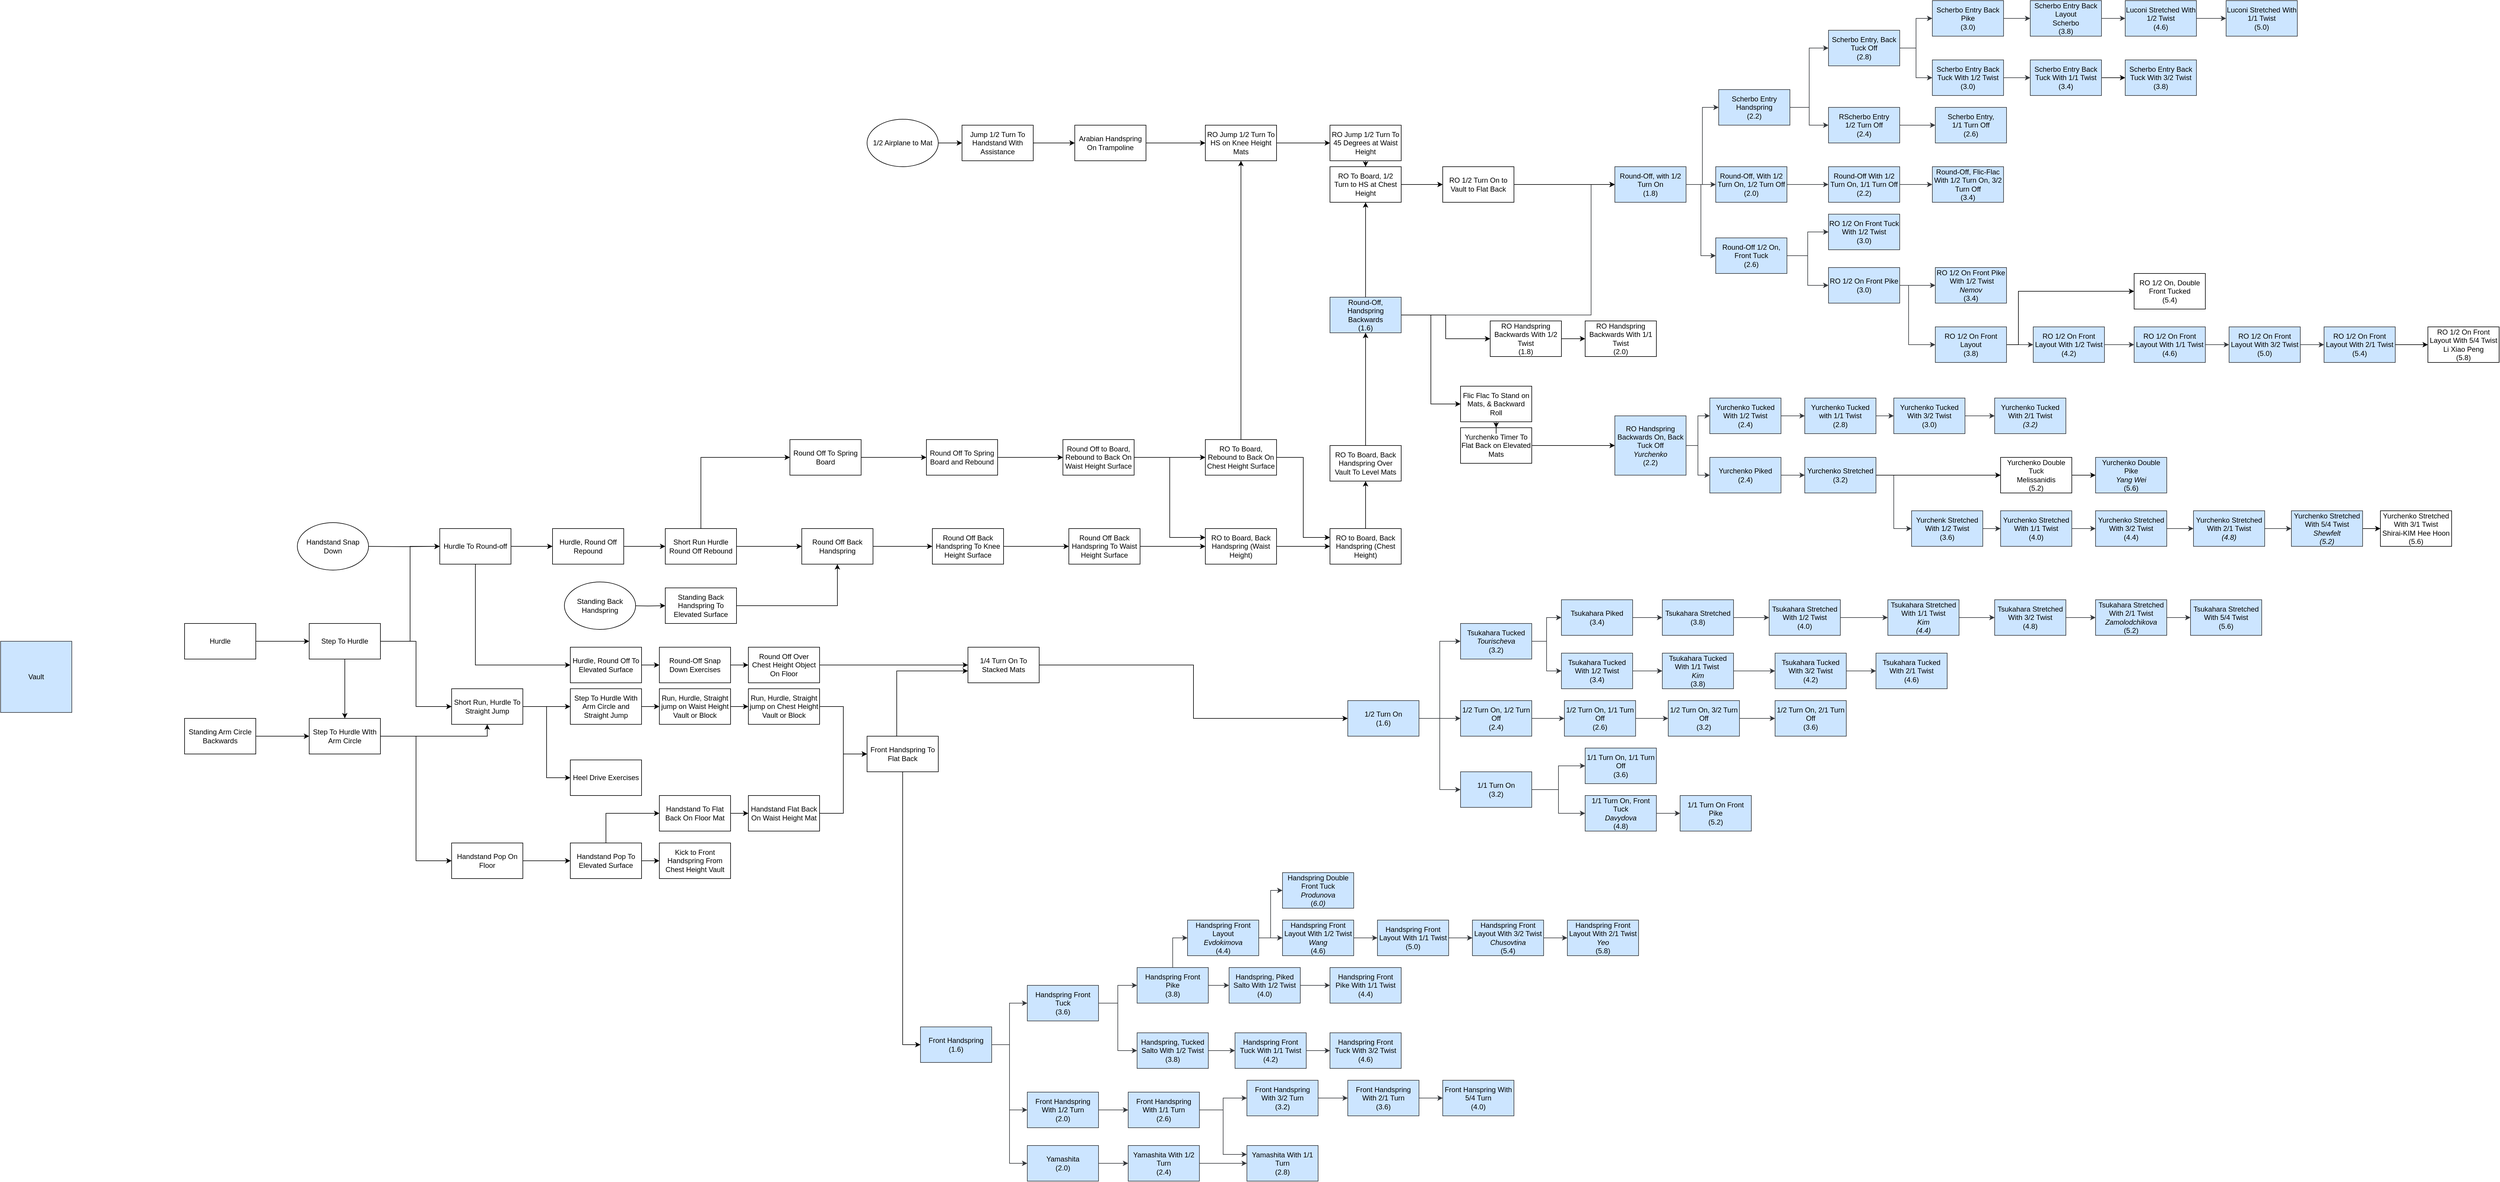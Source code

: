<mxfile version="14.9.4" type="github">
  <diagram id="RV4zC79hD4O7UWAC9cw_" name="Page-1">
    <mxGraphModel dx="1873" dy="508" grid="1" gridSize="10" guides="1" tooltips="1" connect="1" arrows="1" fold="1" page="1" pageScale="1" pageWidth="850" pageHeight="1100" math="0" shadow="0">
      <root>
        <mxCell id="0" />
        <mxCell id="1" parent="0" />
        <mxCell id="A6usUt462V9UMGtc1Mbl-1" style="edgeStyle=orthogonalEdgeStyle;rounded=0;orthogonalLoop=1;jettySize=auto;html=1;entryX=0;entryY=0.5;entryDx=0;entryDy=0;fillColor=#cce5ff;strokeColor=#36393d;" edge="1" parent="1" source="A6usUt462V9UMGtc1Mbl-4" target="A6usUt462V9UMGtc1Mbl-58">
          <mxGeometry relative="1" as="geometry">
            <Array as="points">
              <mxPoint x="930" y="2010" />
              <mxPoint x="930" y="1940" />
            </Array>
          </mxGeometry>
        </mxCell>
        <mxCell id="A6usUt462V9UMGtc1Mbl-2" style="edgeStyle=orthogonalEdgeStyle;rounded=0;orthogonalLoop=1;jettySize=auto;html=1;entryX=0;entryY=0.5;entryDx=0;entryDy=0;fillColor=#cce5ff;strokeColor=#36393d;" edge="1" parent="1" source="A6usUt462V9UMGtc1Mbl-4" target="A6usUt462V9UMGtc1Mbl-6">
          <mxGeometry relative="1" as="geometry">
            <Array as="points">
              <mxPoint x="930" y="2010" />
              <mxPoint x="930" y="2120" />
            </Array>
          </mxGeometry>
        </mxCell>
        <mxCell id="A6usUt462V9UMGtc1Mbl-3" style="edgeStyle=orthogonalEdgeStyle;rounded=0;orthogonalLoop=1;jettySize=auto;html=1;entryX=0;entryY=0.5;entryDx=0;entryDy=0;fillColor=#cce5ff;strokeColor=#36393d;" edge="1" parent="1" source="A6usUt462V9UMGtc1Mbl-4" target="A6usUt462V9UMGtc1Mbl-16">
          <mxGeometry relative="1" as="geometry">
            <Array as="points">
              <mxPoint x="930" y="2010" />
              <mxPoint x="930" y="2210" />
            </Array>
          </mxGeometry>
        </mxCell>
        <mxCell id="A6usUt462V9UMGtc1Mbl-4" value="Front Handspring (1.6)" style="whiteSpace=wrap;html=1;fillColor=#cce5ff;strokeColor=#36393d;" vertex="1" parent="1">
          <mxGeometry x="780" y="1980" width="120" height="60" as="geometry" />
        </mxCell>
        <mxCell id="A6usUt462V9UMGtc1Mbl-5" style="edgeStyle=orthogonalEdgeStyle;rounded=0;orthogonalLoop=1;jettySize=auto;html=1;entryX=0;entryY=0.5;entryDx=0;entryDy=0;fillColor=#cce5ff;strokeColor=#36393d;" edge="1" parent="1" source="A6usUt462V9UMGtc1Mbl-6" target="A6usUt462V9UMGtc1Mbl-9">
          <mxGeometry relative="1" as="geometry" />
        </mxCell>
        <mxCell id="A6usUt462V9UMGtc1Mbl-6" value="Front Handspring With 1/2 Turn&lt;br&gt;(2.0)" style="whiteSpace=wrap;html=1;fillColor=#cce5ff;strokeColor=#36393d;" vertex="1" parent="1">
          <mxGeometry x="960" y="2090" width="120" height="60" as="geometry" />
        </mxCell>
        <mxCell id="A6usUt462V9UMGtc1Mbl-7" style="edgeStyle=orthogonalEdgeStyle;rounded=0;orthogonalLoop=1;jettySize=auto;html=1;entryX=0;entryY=0.5;entryDx=0;entryDy=0;fillColor=#cce5ff;strokeColor=#36393d;" edge="1" parent="1" source="A6usUt462V9UMGtc1Mbl-9" target="A6usUt462V9UMGtc1Mbl-11">
          <mxGeometry relative="1" as="geometry" />
        </mxCell>
        <mxCell id="A6usUt462V9UMGtc1Mbl-8" style="edgeStyle=orthogonalEdgeStyle;rounded=0;orthogonalLoop=1;jettySize=auto;html=1;entryX=0;entryY=0.25;entryDx=0;entryDy=0;fillColor=#cce5ff;strokeColor=#36393d;" edge="1" parent="1" source="A6usUt462V9UMGtc1Mbl-9" target="A6usUt462V9UMGtc1Mbl-19">
          <mxGeometry relative="1" as="geometry" />
        </mxCell>
        <mxCell id="A6usUt462V9UMGtc1Mbl-9" value="Front Handspring With 1/1 Turn&lt;br&gt;(2.6)" style="whiteSpace=wrap;html=1;fillColor=#cce5ff;strokeColor=#36393d;" vertex="1" parent="1">
          <mxGeometry x="1130" y="2090" width="120" height="60" as="geometry" />
        </mxCell>
        <mxCell id="A6usUt462V9UMGtc1Mbl-10" style="edgeStyle=orthogonalEdgeStyle;rounded=0;orthogonalLoop=1;jettySize=auto;html=1;entryX=0;entryY=0.5;entryDx=0;entryDy=0;fillColor=#cce5ff;strokeColor=#36393d;" edge="1" parent="1" source="A6usUt462V9UMGtc1Mbl-11" target="A6usUt462V9UMGtc1Mbl-13">
          <mxGeometry relative="1" as="geometry" />
        </mxCell>
        <mxCell id="A6usUt462V9UMGtc1Mbl-11" value="Front Handspring With 3/2 Turn&lt;br&gt;(3.2)" style="whiteSpace=wrap;html=1;fillColor=#cce5ff;strokeColor=#36393d;" vertex="1" parent="1">
          <mxGeometry x="1330" y="2070" width="120" height="60" as="geometry" />
        </mxCell>
        <mxCell id="A6usUt462V9UMGtc1Mbl-12" style="edgeStyle=orthogonalEdgeStyle;rounded=0;orthogonalLoop=1;jettySize=auto;html=1;fillColor=#cce5ff;strokeColor=#36393d;" edge="1" parent="1" source="A6usUt462V9UMGtc1Mbl-13" target="A6usUt462V9UMGtc1Mbl-14">
          <mxGeometry relative="1" as="geometry" />
        </mxCell>
        <mxCell id="A6usUt462V9UMGtc1Mbl-13" value="Front Handspring With 2/1 Turn &lt;br&gt;(3.6)" style="whiteSpace=wrap;html=1;fillColor=#cce5ff;strokeColor=#36393d;" vertex="1" parent="1">
          <mxGeometry x="1500" y="2070" width="120" height="60" as="geometry" />
        </mxCell>
        <mxCell id="A6usUt462V9UMGtc1Mbl-14" value="Front Hanspring With 5/4 Turn &lt;br&gt;(4.0)" style="whiteSpace=wrap;html=1;fillColor=#cce5ff;strokeColor=#36393d;" vertex="1" parent="1">
          <mxGeometry x="1660" y="2070" width="120" height="60" as="geometry" />
        </mxCell>
        <mxCell id="A6usUt462V9UMGtc1Mbl-15" style="edgeStyle=orthogonalEdgeStyle;rounded=0;orthogonalLoop=1;jettySize=auto;html=1;entryX=0;entryY=0.5;entryDx=0;entryDy=0;fillColor=#cce5ff;strokeColor=#36393d;" edge="1" parent="1" source="A6usUt462V9UMGtc1Mbl-16" target="A6usUt462V9UMGtc1Mbl-18">
          <mxGeometry relative="1" as="geometry" />
        </mxCell>
        <mxCell id="A6usUt462V9UMGtc1Mbl-16" value="Yamashita &lt;br&gt;(2.0)" style="whiteSpace=wrap;html=1;fillColor=#cce5ff;strokeColor=#36393d;" vertex="1" parent="1">
          <mxGeometry x="960" y="2180" width="120" height="60" as="geometry" />
        </mxCell>
        <mxCell id="A6usUt462V9UMGtc1Mbl-17" style="edgeStyle=orthogonalEdgeStyle;rounded=0;orthogonalLoop=1;jettySize=auto;html=1;entryX=0;entryY=0.5;entryDx=0;entryDy=0;fillColor=#cce5ff;strokeColor=#36393d;" edge="1" parent="1" source="A6usUt462V9UMGtc1Mbl-18" target="A6usUt462V9UMGtc1Mbl-19">
          <mxGeometry relative="1" as="geometry" />
        </mxCell>
        <mxCell id="A6usUt462V9UMGtc1Mbl-18" value="Yamashita With 1/2 Turn&lt;br&gt;(2.4)" style="whiteSpace=wrap;html=1;fillColor=#cce5ff;strokeColor=#36393d;" vertex="1" parent="1">
          <mxGeometry x="1130" y="2180" width="120" height="60" as="geometry" />
        </mxCell>
        <mxCell id="A6usUt462V9UMGtc1Mbl-19" value="Yamashita With 1/1 Turn&lt;br&gt;(2.8)" style="whiteSpace=wrap;html=1;fillColor=#cce5ff;strokeColor=#36393d;" vertex="1" parent="1">
          <mxGeometry x="1330" y="2180" width="120" height="60" as="geometry" />
        </mxCell>
        <mxCell id="A6usUt462V9UMGtc1Mbl-20" style="edgeStyle=orthogonalEdgeStyle;rounded=0;orthogonalLoop=1;jettySize=auto;html=1;fillColor=#cce5ff;strokeColor=#36393d;" edge="1" parent="1" source="A6usUt462V9UMGtc1Mbl-23" target="A6usUt462V9UMGtc1Mbl-25">
          <mxGeometry relative="1" as="geometry" />
        </mxCell>
        <mxCell id="A6usUt462V9UMGtc1Mbl-21" style="edgeStyle=orthogonalEdgeStyle;rounded=0;orthogonalLoop=1;jettySize=auto;html=1;entryX=0;entryY=0.5;entryDx=0;entryDy=0;fillColor=#cce5ff;strokeColor=#36393d;" edge="1" parent="1" source="A6usUt462V9UMGtc1Mbl-23" target="A6usUt462V9UMGtc1Mbl-33">
          <mxGeometry relative="1" as="geometry" />
        </mxCell>
        <mxCell id="A6usUt462V9UMGtc1Mbl-22" style="edgeStyle=orthogonalEdgeStyle;rounded=0;orthogonalLoop=1;jettySize=auto;html=1;entryX=0;entryY=0.5;entryDx=0;entryDy=0;fillColor=#cce5ff;strokeColor=#36393d;" edge="1" parent="1" source="A6usUt462V9UMGtc1Mbl-23" target="A6usUt462V9UMGtc1Mbl-85">
          <mxGeometry relative="1" as="geometry" />
        </mxCell>
        <mxCell id="A6usUt462V9UMGtc1Mbl-23" value="1/2 Turn On &lt;br&gt;(1.6)" style="whiteSpace=wrap;html=1;fillColor=#cce5ff;strokeColor=#36393d;" vertex="1" parent="1">
          <mxGeometry x="1500" y="1430" width="120" height="60" as="geometry" />
        </mxCell>
        <mxCell id="A6usUt462V9UMGtc1Mbl-24" style="edgeStyle=orthogonalEdgeStyle;rounded=0;orthogonalLoop=1;jettySize=auto;html=1;entryX=0;entryY=0.5;entryDx=0;entryDy=0;fillColor=#cce5ff;strokeColor=#36393d;" edge="1" parent="1" source="A6usUt462V9UMGtc1Mbl-25" target="A6usUt462V9UMGtc1Mbl-27">
          <mxGeometry relative="1" as="geometry" />
        </mxCell>
        <mxCell id="A6usUt462V9UMGtc1Mbl-25" value="1/2 Turn On, 1/2 Turn Off &lt;br&gt;(2.4)" style="whiteSpace=wrap;html=1;fillColor=#cce5ff;strokeColor=#36393d;" vertex="1" parent="1">
          <mxGeometry x="1690" y="1430" width="120" height="60" as="geometry" />
        </mxCell>
        <mxCell id="A6usUt462V9UMGtc1Mbl-26" style="edgeStyle=orthogonalEdgeStyle;rounded=0;orthogonalLoop=1;jettySize=auto;html=1;entryX=0;entryY=0.5;entryDx=0;entryDy=0;fillColor=#cce5ff;strokeColor=#36393d;" edge="1" parent="1" source="A6usUt462V9UMGtc1Mbl-27" target="A6usUt462V9UMGtc1Mbl-29">
          <mxGeometry relative="1" as="geometry" />
        </mxCell>
        <mxCell id="A6usUt462V9UMGtc1Mbl-27" value="1/2 Turn On, 1/1 Turn Off&lt;br&gt;(2.6)" style="whiteSpace=wrap;html=1;fillColor=#cce5ff;strokeColor=#36393d;" vertex="1" parent="1">
          <mxGeometry x="1865" y="1430" width="120" height="60" as="geometry" />
        </mxCell>
        <mxCell id="A6usUt462V9UMGtc1Mbl-28" style="edgeStyle=orthogonalEdgeStyle;rounded=0;orthogonalLoop=1;jettySize=auto;html=1;entryX=0;entryY=0.5;entryDx=0;entryDy=0;fillColor=#cce5ff;strokeColor=#36393d;" edge="1" parent="1" source="A6usUt462V9UMGtc1Mbl-29" target="A6usUt462V9UMGtc1Mbl-30">
          <mxGeometry relative="1" as="geometry" />
        </mxCell>
        <mxCell id="A6usUt462V9UMGtc1Mbl-29" value="1/2 Turn On, 3/2 Turn Off&lt;br&gt;(3.2)" style="whiteSpace=wrap;html=1;fillColor=#cce5ff;strokeColor=#36393d;" vertex="1" parent="1">
          <mxGeometry x="2040" y="1430" width="120" height="60" as="geometry" />
        </mxCell>
        <mxCell id="A6usUt462V9UMGtc1Mbl-30" value="1/2 Turn On, 2/1 Turn Off&lt;br&gt;(3.6)" style="whiteSpace=wrap;html=1;fillColor=#cce5ff;strokeColor=#36393d;" vertex="1" parent="1">
          <mxGeometry x="2220" y="1430" width="120" height="60" as="geometry" />
        </mxCell>
        <mxCell id="A6usUt462V9UMGtc1Mbl-31" style="edgeStyle=orthogonalEdgeStyle;rounded=0;orthogonalLoop=1;jettySize=auto;html=1;entryX=0;entryY=0.5;entryDx=0;entryDy=0;fillColor=#cce5ff;strokeColor=#36393d;" edge="1" parent="1" source="A6usUt462V9UMGtc1Mbl-33" target="A6usUt462V9UMGtc1Mbl-80">
          <mxGeometry relative="1" as="geometry" />
        </mxCell>
        <mxCell id="A6usUt462V9UMGtc1Mbl-32" style="edgeStyle=orthogonalEdgeStyle;rounded=0;orthogonalLoop=1;jettySize=auto;html=1;fillColor=#cce5ff;strokeColor=#36393d;" edge="1" parent="1" source="A6usUt462V9UMGtc1Mbl-33" target="A6usUt462V9UMGtc1Mbl-34">
          <mxGeometry relative="1" as="geometry" />
        </mxCell>
        <mxCell id="A6usUt462V9UMGtc1Mbl-33" value="1/1 Turn On&lt;br&gt;(3.2)" style="whiteSpace=wrap;html=1;fillColor=#cce5ff;strokeColor=#36393d;" vertex="1" parent="1">
          <mxGeometry x="1690" y="1550" width="120" height="60" as="geometry" />
        </mxCell>
        <mxCell id="A6usUt462V9UMGtc1Mbl-34" value="1/1 Turn On, 1/1 Turn Off&lt;br&gt;(3.6)" style="whiteSpace=wrap;html=1;fillColor=#cce5ff;strokeColor=#36393d;" vertex="1" parent="1">
          <mxGeometry x="1900" y="1510" width="120" height="60" as="geometry" />
        </mxCell>
        <mxCell id="A6usUt462V9UMGtc1Mbl-35" style="edgeStyle=orthogonalEdgeStyle;rounded=0;orthogonalLoop=1;jettySize=auto;html=1;entryX=0;entryY=0.5;entryDx=0;entryDy=0;fillColor=#cce5ff;strokeColor=#36393d;" edge="1" parent="1" source="A6usUt462V9UMGtc1Mbl-37" target="A6usUt462V9UMGtc1Mbl-52">
          <mxGeometry relative="1" as="geometry">
            <Array as="points">
              <mxPoint x="1910" y="780" />
              <mxPoint x="1910" y="560" />
            </Array>
          </mxGeometry>
        </mxCell>
        <mxCell id="A6usUt462V9UMGtc1Mbl-271" style="edgeStyle=orthogonalEdgeStyle;rounded=0;orthogonalLoop=1;jettySize=auto;html=1;entryX=0;entryY=0.5;entryDx=0;entryDy=0;" edge="1" parent="1" source="A6usUt462V9UMGtc1Mbl-37" target="A6usUt462V9UMGtc1Mbl-270">
          <mxGeometry relative="1" as="geometry" />
        </mxCell>
        <mxCell id="A6usUt462V9UMGtc1Mbl-294" style="edgeStyle=orthogonalEdgeStyle;rounded=0;orthogonalLoop=1;jettySize=auto;html=1;entryX=0.5;entryY=1;entryDx=0;entryDy=0;" edge="1" parent="1" source="A6usUt462V9UMGtc1Mbl-37" target="A6usUt462V9UMGtc1Mbl-292">
          <mxGeometry relative="1" as="geometry" />
        </mxCell>
        <mxCell id="A6usUt462V9UMGtc1Mbl-304" style="edgeStyle=orthogonalEdgeStyle;rounded=0;orthogonalLoop=1;jettySize=auto;html=1;entryX=0;entryY=0.5;entryDx=0;entryDy=0;" edge="1" parent="1" source="A6usUt462V9UMGtc1Mbl-37" target="A6usUt462V9UMGtc1Mbl-301">
          <mxGeometry relative="1" as="geometry" />
        </mxCell>
        <mxCell id="A6usUt462V9UMGtc1Mbl-37" value="Round-Off, Handspring Backwards&lt;br&gt;(1.6)" style="whiteSpace=wrap;html=1;fillColor=#cce5ff;strokeColor=#36393d;" vertex="1" parent="1">
          <mxGeometry x="1470" y="750" width="120" height="60" as="geometry" />
        </mxCell>
        <mxCell id="A6usUt462V9UMGtc1Mbl-38" style="edgeStyle=orthogonalEdgeStyle;rounded=0;orthogonalLoop=1;jettySize=auto;html=1;entryX=0;entryY=0.5;entryDx=0;entryDy=0;fillColor=#cce5ff;strokeColor=#36393d;" edge="1" parent="1" source="A6usUt462V9UMGtc1Mbl-40" target="A6usUt462V9UMGtc1Mbl-134">
          <mxGeometry relative="1" as="geometry" />
        </mxCell>
        <mxCell id="A6usUt462V9UMGtc1Mbl-39" style="edgeStyle=orthogonalEdgeStyle;rounded=0;orthogonalLoop=1;jettySize=auto;html=1;entryX=0;entryY=0.5;entryDx=0;entryDy=0;fillColor=#cce5ff;strokeColor=#36393d;" edge="1" parent="1" source="A6usUt462V9UMGtc1Mbl-40" target="A6usUt462V9UMGtc1Mbl-131">
          <mxGeometry relative="1" as="geometry" />
        </mxCell>
        <mxCell id="A6usUt462V9UMGtc1Mbl-40" value="Scherbo Entry, Back Tuck Off&lt;br&gt;(2.8)" style="whiteSpace=wrap;html=1;fillColor=#cce5ff;strokeColor=#36393d;" vertex="1" parent="1">
          <mxGeometry x="2310" y="300" width="120" height="60" as="geometry" />
        </mxCell>
        <mxCell id="A6usUt462V9UMGtc1Mbl-41" style="edgeStyle=orthogonalEdgeStyle;rounded=0;orthogonalLoop=1;jettySize=auto;html=1;entryX=0;entryY=0.5;entryDx=0;entryDy=0;fillColor=#cce5ff;strokeColor=#36393d;" edge="1" parent="1" source="A6usUt462V9UMGtc1Mbl-43" target="A6usUt462V9UMGtc1Mbl-54">
          <mxGeometry relative="1" as="geometry" />
        </mxCell>
        <mxCell id="A6usUt462V9UMGtc1Mbl-42" style="edgeStyle=orthogonalEdgeStyle;rounded=0;orthogonalLoop=1;jettySize=auto;html=1;entryX=0;entryY=0.5;entryDx=0;entryDy=0;fillColor=#cce5ff;strokeColor=#36393d;" edge="1" parent="1" source="A6usUt462V9UMGtc1Mbl-43" target="A6usUt462V9UMGtc1Mbl-40">
          <mxGeometry relative="1" as="geometry" />
        </mxCell>
        <mxCell id="A6usUt462V9UMGtc1Mbl-43" value="&lt;div&gt;Scherbo Entry Handspring&lt;br&gt;&lt;/div&gt;&lt;div&gt;(2.2)&lt;br&gt;&lt;/div&gt;" style="whiteSpace=wrap;html=1;fillColor=#cce5ff;strokeColor=#36393d;" vertex="1" parent="1">
          <mxGeometry x="2125" y="400" width="120" height="60" as="geometry" />
        </mxCell>
        <mxCell id="A6usUt462V9UMGtc1Mbl-44" value="Round-Off, Flic-Flac With 1/2 Turn On, 3/2 Turn Off&lt;br&gt;(3.4)" style="whiteSpace=wrap;html=1;fillColor=#cce5ff;strokeColor=#36393d;" vertex="1" parent="1">
          <mxGeometry x="2485" y="530" width="120" height="60" as="geometry" />
        </mxCell>
        <mxCell id="A6usUt462V9UMGtc1Mbl-45" style="edgeStyle=orthogonalEdgeStyle;rounded=0;orthogonalLoop=1;jettySize=auto;html=1;entryX=0;entryY=0.5;entryDx=0;entryDy=0;fillColor=#cce5ff;strokeColor=#36393d;" edge="1" parent="1" source="A6usUt462V9UMGtc1Mbl-46" target="A6usUt462V9UMGtc1Mbl-44">
          <mxGeometry relative="1" as="geometry" />
        </mxCell>
        <mxCell id="A6usUt462V9UMGtc1Mbl-46" value="Round-Off With 1/2 Turn On, 1/1 Turn Off&lt;br&gt;(2.2)" style="whiteSpace=wrap;html=1;fillColor=#cce5ff;strokeColor=#36393d;" vertex="1" parent="1">
          <mxGeometry x="2310" y="530" width="120" height="60" as="geometry" />
        </mxCell>
        <mxCell id="A6usUt462V9UMGtc1Mbl-47" style="edgeStyle=orthogonalEdgeStyle;rounded=0;orthogonalLoop=1;jettySize=auto;html=1;entryX=0;entryY=0.5;entryDx=0;entryDy=0;fillColor=#cce5ff;strokeColor=#36393d;" edge="1" parent="1" source="A6usUt462V9UMGtc1Mbl-48" target="A6usUt462V9UMGtc1Mbl-46">
          <mxGeometry relative="1" as="geometry" />
        </mxCell>
        <mxCell id="A6usUt462V9UMGtc1Mbl-48" value="&lt;div&gt;Round-Off, With 1/2 Turn On, 1/2 Turn Off&lt;/div&gt;&lt;div&gt;(2.0)&lt;br&gt;&lt;/div&gt;" style="whiteSpace=wrap;html=1;fillColor=#cce5ff;strokeColor=#36393d;" vertex="1" parent="1">
          <mxGeometry x="2120" y="530" width="120" height="60" as="geometry" />
        </mxCell>
        <mxCell id="A6usUt462V9UMGtc1Mbl-49" style="edgeStyle=orthogonalEdgeStyle;rounded=0;orthogonalLoop=1;jettySize=auto;html=1;fillColor=#cce5ff;strokeColor=#36393d;" edge="1" parent="1" source="A6usUt462V9UMGtc1Mbl-52" target="A6usUt462V9UMGtc1Mbl-48">
          <mxGeometry relative="1" as="geometry" />
        </mxCell>
        <mxCell id="A6usUt462V9UMGtc1Mbl-50" style="edgeStyle=orthogonalEdgeStyle;rounded=0;orthogonalLoop=1;jettySize=auto;html=1;entryX=0;entryY=0.5;entryDx=0;entryDy=0;fillColor=#cce5ff;strokeColor=#36393d;" edge="1" parent="1" source="A6usUt462V9UMGtc1Mbl-52" target="A6usUt462V9UMGtc1Mbl-43">
          <mxGeometry relative="1" as="geometry" />
        </mxCell>
        <mxCell id="A6usUt462V9UMGtc1Mbl-51" style="edgeStyle=orthogonalEdgeStyle;rounded=0;orthogonalLoop=1;jettySize=auto;html=1;entryX=0;entryY=0.5;entryDx=0;entryDy=0;fillColor=#cce5ff;strokeColor=#36393d;" edge="1" parent="1" source="A6usUt462V9UMGtc1Mbl-52" target="A6usUt462V9UMGtc1Mbl-142">
          <mxGeometry relative="1" as="geometry" />
        </mxCell>
        <mxCell id="A6usUt462V9UMGtc1Mbl-52" value="Round-Off, with 1/2 Turn On&lt;br&gt;(1.8)" style="whiteSpace=wrap;html=1;fillColor=#cce5ff;strokeColor=#36393d;" vertex="1" parent="1">
          <mxGeometry x="1950" y="530" width="120" height="60" as="geometry" />
        </mxCell>
        <mxCell id="A6usUt462V9UMGtc1Mbl-53" style="edgeStyle=orthogonalEdgeStyle;rounded=0;orthogonalLoop=1;jettySize=auto;html=1;entryX=0;entryY=0.5;entryDx=0;entryDy=0;fillColor=#cce5ff;strokeColor=#36393d;" edge="1" parent="1" source="A6usUt462V9UMGtc1Mbl-54" target="A6usUt462V9UMGtc1Mbl-55">
          <mxGeometry relative="1" as="geometry" />
        </mxCell>
        <mxCell id="A6usUt462V9UMGtc1Mbl-54" value="RScherbo Entry&lt;br&gt;1/2 Turn Off&lt;br&gt;(2.4)" style="whiteSpace=wrap;html=1;fillColor=#cce5ff;strokeColor=#36393d;" vertex="1" parent="1">
          <mxGeometry x="2310" y="430" width="120" height="60" as="geometry" />
        </mxCell>
        <mxCell id="A6usUt462V9UMGtc1Mbl-55" value="Scherbo Entry,&lt;br&gt;1/1 Turn Off&lt;br&gt;(2.6)" style="whiteSpace=wrap;html=1;fillColor=#cce5ff;strokeColor=#36393d;" vertex="1" parent="1">
          <mxGeometry x="2490" y="430" width="120" height="60" as="geometry" />
        </mxCell>
        <mxCell id="A6usUt462V9UMGtc1Mbl-56" style="edgeStyle=orthogonalEdgeStyle;rounded=0;orthogonalLoop=1;jettySize=auto;html=1;entryX=0;entryY=0.5;entryDx=0;entryDy=0;fillColor=#cce5ff;strokeColor=#36393d;" edge="1" parent="1" source="A6usUt462V9UMGtc1Mbl-58" target="A6usUt462V9UMGtc1Mbl-60">
          <mxGeometry relative="1" as="geometry" />
        </mxCell>
        <mxCell id="A6usUt462V9UMGtc1Mbl-57" style="edgeStyle=orthogonalEdgeStyle;rounded=0;orthogonalLoop=1;jettySize=auto;html=1;entryX=0;entryY=0.5;entryDx=0;entryDy=0;fillColor=#cce5ff;strokeColor=#36393d;" edge="1" parent="1" source="A6usUt462V9UMGtc1Mbl-58" target="A6usUt462V9UMGtc1Mbl-66">
          <mxGeometry relative="1" as="geometry" />
        </mxCell>
        <mxCell id="A6usUt462V9UMGtc1Mbl-58" value="Handspring Front Tuck&lt;br&gt;(3.6)" style="whiteSpace=wrap;html=1;fillColor=#cce5ff;strokeColor=#36393d;" vertex="1" parent="1">
          <mxGeometry x="960" y="1910" width="120" height="60" as="geometry" />
        </mxCell>
        <mxCell id="A6usUt462V9UMGtc1Mbl-59" style="edgeStyle=orthogonalEdgeStyle;rounded=0;orthogonalLoop=1;jettySize=auto;html=1;entryX=0;entryY=0.5;entryDx=0;entryDy=0;fillColor=#cce5ff;strokeColor=#36393d;" edge="1" parent="1" source="A6usUt462V9UMGtc1Mbl-60" target="A6usUt462V9UMGtc1Mbl-62">
          <mxGeometry relative="1" as="geometry" />
        </mxCell>
        <mxCell id="A6usUt462V9UMGtc1Mbl-60" value="Handspring, Tucked Salto With 1/2 Twist&lt;br&gt;(3.8)" style="whiteSpace=wrap;html=1;fillColor=#cce5ff;strokeColor=#36393d;" vertex="1" parent="1">
          <mxGeometry x="1145" y="1990" width="120" height="60" as="geometry" />
        </mxCell>
        <mxCell id="A6usUt462V9UMGtc1Mbl-61" style="edgeStyle=orthogonalEdgeStyle;rounded=0;orthogonalLoop=1;jettySize=auto;html=1;entryX=0;entryY=0.5;entryDx=0;entryDy=0;fillColor=#cce5ff;strokeColor=#36393d;" edge="1" parent="1" source="A6usUt462V9UMGtc1Mbl-62" target="A6usUt462V9UMGtc1Mbl-63">
          <mxGeometry relative="1" as="geometry" />
        </mxCell>
        <mxCell id="A6usUt462V9UMGtc1Mbl-62" value="Handspring Front Tuck With 1/1 Twist&lt;br&gt;(4.2)" style="whiteSpace=wrap;html=1;fillColor=#cce5ff;strokeColor=#36393d;" vertex="1" parent="1">
          <mxGeometry x="1310" y="1990" width="120" height="60" as="geometry" />
        </mxCell>
        <mxCell id="A6usUt462V9UMGtc1Mbl-63" value="Handspring Front Tuck With 3/2 Twist&lt;br&gt;(4.6)" style="whiteSpace=wrap;html=1;fillColor=#cce5ff;strokeColor=#36393d;" vertex="1" parent="1">
          <mxGeometry x="1470" y="1990" width="120" height="60" as="geometry" />
        </mxCell>
        <mxCell id="A6usUt462V9UMGtc1Mbl-64" style="edgeStyle=orthogonalEdgeStyle;rounded=0;orthogonalLoop=1;jettySize=auto;html=1;entryX=0;entryY=0.5;entryDx=0;entryDy=0;fillColor=#cce5ff;strokeColor=#36393d;" edge="1" parent="1" source="A6usUt462V9UMGtc1Mbl-66" target="A6usUt462V9UMGtc1Mbl-68">
          <mxGeometry relative="1" as="geometry" />
        </mxCell>
        <mxCell id="A6usUt462V9UMGtc1Mbl-65" style="edgeStyle=orthogonalEdgeStyle;rounded=0;orthogonalLoop=1;jettySize=auto;html=1;entryX=0;entryY=0.5;entryDx=0;entryDy=0;fillColor=#cce5ff;strokeColor=#36393d;" edge="1" parent="1" source="A6usUt462V9UMGtc1Mbl-66" target="A6usUt462V9UMGtc1Mbl-72">
          <mxGeometry relative="1" as="geometry">
            <Array as="points">
              <mxPoint x="1205" y="1830" />
            </Array>
          </mxGeometry>
        </mxCell>
        <mxCell id="A6usUt462V9UMGtc1Mbl-66" value="Handspring Front Pike&lt;br&gt;(3.8)" style="whiteSpace=wrap;html=1;fillColor=#cce5ff;strokeColor=#36393d;" vertex="1" parent="1">
          <mxGeometry x="1145" y="1880" width="120" height="60" as="geometry" />
        </mxCell>
        <mxCell id="A6usUt462V9UMGtc1Mbl-67" style="edgeStyle=orthogonalEdgeStyle;rounded=0;orthogonalLoop=1;jettySize=auto;html=1;entryX=0;entryY=0.5;entryDx=0;entryDy=0;fillColor=#cce5ff;strokeColor=#36393d;" edge="1" parent="1" source="A6usUt462V9UMGtc1Mbl-68" target="A6usUt462V9UMGtc1Mbl-69">
          <mxGeometry relative="1" as="geometry" />
        </mxCell>
        <mxCell id="A6usUt462V9UMGtc1Mbl-68" value="Handspring, Piked Salto With 1/2 Twist&lt;br&gt;(4.0)" style="whiteSpace=wrap;html=1;fillColor=#cce5ff;strokeColor=#36393d;" vertex="1" parent="1">
          <mxGeometry x="1300" y="1880" width="120" height="60" as="geometry" />
        </mxCell>
        <mxCell id="A6usUt462V9UMGtc1Mbl-69" value="Handspring Front Pike With 1/1 Twist&lt;br&gt;(4.4)" style="whiteSpace=wrap;html=1;fillColor=#cce5ff;strokeColor=#36393d;" vertex="1" parent="1">
          <mxGeometry x="1470" y="1880" width="120" height="60" as="geometry" />
        </mxCell>
        <mxCell id="A6usUt462V9UMGtc1Mbl-70" style="edgeStyle=orthogonalEdgeStyle;rounded=0;orthogonalLoop=1;jettySize=auto;html=1;entryX=0;entryY=0.5;entryDx=0;entryDy=0;fillColor=#cce5ff;strokeColor=#36393d;" edge="1" parent="1" source="A6usUt462V9UMGtc1Mbl-72" target="A6usUt462V9UMGtc1Mbl-168">
          <mxGeometry relative="1" as="geometry" />
        </mxCell>
        <mxCell id="A6usUt462V9UMGtc1Mbl-71" style="edgeStyle=orthogonalEdgeStyle;rounded=0;orthogonalLoop=1;jettySize=auto;html=1;entryX=0;entryY=0.5;entryDx=0;entryDy=0;fillColor=#cce5ff;strokeColor=#36393d;" edge="1" parent="1" source="A6usUt462V9UMGtc1Mbl-72" target="A6usUt462V9UMGtc1Mbl-82">
          <mxGeometry relative="1" as="geometry" />
        </mxCell>
        <mxCell id="A6usUt462V9UMGtc1Mbl-72" value="Handspring Front Layout&lt;br&gt;&lt;i&gt;Evdokimova&lt;/i&gt;&lt;br&gt;(4.4)" style="whiteSpace=wrap;html=1;fillColor=#cce5ff;strokeColor=#36393d;" vertex="1" parent="1">
          <mxGeometry x="1230" y="1800" width="120" height="60" as="geometry" />
        </mxCell>
        <mxCell id="A6usUt462V9UMGtc1Mbl-73" style="edgeStyle=orthogonalEdgeStyle;rounded=0;orthogonalLoop=1;jettySize=auto;html=1;entryX=0;entryY=0.5;entryDx=0;entryDy=0;fillColor=#cce5ff;strokeColor=#36393d;" edge="1" parent="1" source="A6usUt462V9UMGtc1Mbl-168" target="A6usUt462V9UMGtc1Mbl-75">
          <mxGeometry relative="1" as="geometry" />
        </mxCell>
        <mxCell id="A6usUt462V9UMGtc1Mbl-74" style="edgeStyle=orthogonalEdgeStyle;rounded=0;orthogonalLoop=1;jettySize=auto;html=1;entryX=0;entryY=0.5;entryDx=0;entryDy=0;fillColor=#cce5ff;strokeColor=#36393d;" edge="1" parent="1" source="A6usUt462V9UMGtc1Mbl-75" target="A6usUt462V9UMGtc1Mbl-77">
          <mxGeometry relative="1" as="geometry" />
        </mxCell>
        <mxCell id="A6usUt462V9UMGtc1Mbl-75" value="Handspring Front Layout With 1/1 Twist&lt;br&gt;(5.0)" style="whiteSpace=wrap;html=1;fillColor=#cce5ff;strokeColor=#36393d;" vertex="1" parent="1">
          <mxGeometry x="1550" y="1800" width="120" height="60" as="geometry" />
        </mxCell>
        <mxCell id="A6usUt462V9UMGtc1Mbl-76" style="edgeStyle=orthogonalEdgeStyle;rounded=0;orthogonalLoop=1;jettySize=auto;html=1;entryX=0;entryY=0.5;entryDx=0;entryDy=0;fillColor=#cce5ff;strokeColor=#36393d;" edge="1" parent="1" source="A6usUt462V9UMGtc1Mbl-77" target="A6usUt462V9UMGtc1Mbl-78">
          <mxGeometry relative="1" as="geometry" />
        </mxCell>
        <mxCell id="A6usUt462V9UMGtc1Mbl-77" value="Handspring Front Layout With 3/2 Twist&lt;br&gt;&lt;i&gt;Chusovtina&lt;br&gt;&lt;/i&gt;(5.4)" style="whiteSpace=wrap;html=1;fillColor=#cce5ff;strokeColor=#36393d;" vertex="1" parent="1">
          <mxGeometry x="1710" y="1800" width="120" height="60" as="geometry" />
        </mxCell>
        <mxCell id="A6usUt462V9UMGtc1Mbl-78" value="Handspring Front Layout With 2/1 Twist&lt;br&gt;&lt;i&gt;Yeo&lt;br&gt;&lt;/i&gt;(5.8)" style="whiteSpace=wrap;html=1;fillColor=#cce5ff;strokeColor=#36393d;" vertex="1" parent="1">
          <mxGeometry x="1870" y="1800" width="120" height="60" as="geometry" />
        </mxCell>
        <mxCell id="A6usUt462V9UMGtc1Mbl-79" style="edgeStyle=orthogonalEdgeStyle;rounded=0;orthogonalLoop=1;jettySize=auto;html=1;entryX=0;entryY=0.5;entryDx=0;entryDy=0;fillColor=#cce5ff;strokeColor=#36393d;" edge="1" parent="1" source="A6usUt462V9UMGtc1Mbl-80" target="A6usUt462V9UMGtc1Mbl-81">
          <mxGeometry relative="1" as="geometry" />
        </mxCell>
        <mxCell id="A6usUt462V9UMGtc1Mbl-80" value="1/1 Turn On, Front Tuck&lt;br&gt;&lt;i&gt;Davydova&lt;br&gt;&lt;/i&gt;(4.8)" style="whiteSpace=wrap;html=1;fillColor=#cce5ff;strokeColor=#36393d;" vertex="1" parent="1">
          <mxGeometry x="1900" y="1590" width="120" height="60" as="geometry" />
        </mxCell>
        <mxCell id="A6usUt462V9UMGtc1Mbl-81" value="1/1 Turn On Front Pike&lt;br&gt;(5.2)" style="whiteSpace=wrap;html=1;fillColor=#cce5ff;strokeColor=#36393d;" vertex="1" parent="1">
          <mxGeometry x="2060" y="1590" width="120" height="60" as="geometry" />
        </mxCell>
        <mxCell id="A6usUt462V9UMGtc1Mbl-82" value="Handspring Double Front Tuck&lt;br&gt;&lt;i&gt;Produnova&lt;br&gt;&lt;/i&gt;(&lt;i&gt;6.0)&lt;/i&gt;" style="whiteSpace=wrap;html=1;fillColor=#cce5ff;strokeColor=#36393d;" vertex="1" parent="1">
          <mxGeometry x="1390" y="1720" width="120" height="60" as="geometry" />
        </mxCell>
        <mxCell id="A6usUt462V9UMGtc1Mbl-83" style="edgeStyle=orthogonalEdgeStyle;rounded=0;orthogonalLoop=1;jettySize=auto;html=1;entryX=0;entryY=0.5;entryDx=0;entryDy=0;fillColor=#cce5ff;strokeColor=#36393d;" edge="1" parent="1" source="A6usUt462V9UMGtc1Mbl-85" target="A6usUt462V9UMGtc1Mbl-87">
          <mxGeometry relative="1" as="geometry" />
        </mxCell>
        <mxCell id="A6usUt462V9UMGtc1Mbl-84" style="edgeStyle=orthogonalEdgeStyle;rounded=0;orthogonalLoop=1;jettySize=auto;html=1;entryX=0;entryY=0.5;entryDx=0;entryDy=0;fillColor=#cce5ff;strokeColor=#36393d;" edge="1" parent="1" source="A6usUt462V9UMGtc1Mbl-85" target="A6usUt462V9UMGtc1Mbl-94">
          <mxGeometry relative="1" as="geometry">
            <mxPoint x="2200" y="1350" as="targetPoint" />
          </mxGeometry>
        </mxCell>
        <mxCell id="A6usUt462V9UMGtc1Mbl-85" value="Tsukahara Tucked&lt;br&gt;&lt;i&gt;Tourischeva&lt;br&gt;&lt;/i&gt;(3.2)" style="whiteSpace=wrap;html=1;fillColor=#cce5ff;strokeColor=#36393d;" vertex="1" parent="1">
          <mxGeometry x="1690" y="1300" width="120" height="60" as="geometry" />
        </mxCell>
        <mxCell id="A6usUt462V9UMGtc1Mbl-86" style="edgeStyle=orthogonalEdgeStyle;rounded=0;orthogonalLoop=1;jettySize=auto;html=1;entryX=0;entryY=0.5;entryDx=0;entryDy=0;fillColor=#cce5ff;strokeColor=#36393d;" edge="1" parent="1" source="A6usUt462V9UMGtc1Mbl-87" target="A6usUt462V9UMGtc1Mbl-89">
          <mxGeometry relative="1" as="geometry" />
        </mxCell>
        <mxCell id="A6usUt462V9UMGtc1Mbl-87" value="Tsukahara Tucked With 1/2 Twist&lt;br&gt;(3.4)" style="whiteSpace=wrap;html=1;fillColor=#cce5ff;strokeColor=#36393d;" vertex="1" parent="1">
          <mxGeometry x="1860" y="1350" width="120" height="60" as="geometry" />
        </mxCell>
        <mxCell id="A6usUt462V9UMGtc1Mbl-88" style="edgeStyle=orthogonalEdgeStyle;rounded=0;orthogonalLoop=1;jettySize=auto;html=1;entryX=0;entryY=0.5;entryDx=0;entryDy=0;fillColor=#cce5ff;strokeColor=#36393d;" edge="1" parent="1" source="A6usUt462V9UMGtc1Mbl-89" target="A6usUt462V9UMGtc1Mbl-91">
          <mxGeometry relative="1" as="geometry" />
        </mxCell>
        <mxCell id="A6usUt462V9UMGtc1Mbl-89" value="Tsukahara Tucked With 1/1 Twist&amp;nbsp;&lt;br&gt;&lt;i&gt;Kim&lt;br&gt;&lt;/i&gt;(3.8)" style="whiteSpace=wrap;html=1;fillColor=#cce5ff;strokeColor=#36393d;" vertex="1" parent="1">
          <mxGeometry x="2030" y="1350" width="120" height="60" as="geometry" />
        </mxCell>
        <mxCell id="A6usUt462V9UMGtc1Mbl-90" style="edgeStyle=orthogonalEdgeStyle;rounded=0;orthogonalLoop=1;jettySize=auto;html=1;entryX=0;entryY=0.5;entryDx=0;entryDy=0;fillColor=#cce5ff;strokeColor=#36393d;" edge="1" parent="1" source="A6usUt462V9UMGtc1Mbl-91" target="A6usUt462V9UMGtc1Mbl-92">
          <mxGeometry relative="1" as="geometry" />
        </mxCell>
        <mxCell id="A6usUt462V9UMGtc1Mbl-91" value="Tsukahara Tucked With 3/2 Twist&lt;br&gt;(4.2)" style="whiteSpace=wrap;html=1;fillColor=#cce5ff;strokeColor=#36393d;" vertex="1" parent="1">
          <mxGeometry x="2220" y="1350" width="120" height="60" as="geometry" />
        </mxCell>
        <mxCell id="A6usUt462V9UMGtc1Mbl-92" value="Tsukahara Tucked With 2/1 Twist&lt;br&gt;(4.6)" style="whiteSpace=wrap;html=1;fillColor=#cce5ff;strokeColor=#36393d;" vertex="1" parent="1">
          <mxGeometry x="2390" y="1350" width="120" height="60" as="geometry" />
        </mxCell>
        <mxCell id="A6usUt462V9UMGtc1Mbl-93" style="edgeStyle=orthogonalEdgeStyle;rounded=0;orthogonalLoop=1;jettySize=auto;html=1;entryX=0;entryY=0.5;entryDx=0;entryDy=0;fillColor=#cce5ff;strokeColor=#36393d;" edge="1" parent="1" source="A6usUt462V9UMGtc1Mbl-94" target="A6usUt462V9UMGtc1Mbl-96">
          <mxGeometry relative="1" as="geometry" />
        </mxCell>
        <mxCell id="A6usUt462V9UMGtc1Mbl-94" value="Tsukahara Piked&lt;br&gt;(3.4)" style="whiteSpace=wrap;html=1;fillColor=#cce5ff;strokeColor=#36393d;" vertex="1" parent="1">
          <mxGeometry x="1860" y="1260" width="120" height="60" as="geometry" />
        </mxCell>
        <mxCell id="A6usUt462V9UMGtc1Mbl-95" style="edgeStyle=orthogonalEdgeStyle;rounded=0;orthogonalLoop=1;jettySize=auto;html=1;entryX=0;entryY=0.5;entryDx=0;entryDy=0;fillColor=#cce5ff;strokeColor=#36393d;" edge="1" parent="1" source="A6usUt462V9UMGtc1Mbl-96" target="A6usUt462V9UMGtc1Mbl-98">
          <mxGeometry relative="1" as="geometry" />
        </mxCell>
        <mxCell id="A6usUt462V9UMGtc1Mbl-96" value="Tsukahara Stretched (3.8)" style="whiteSpace=wrap;html=1;fillColor=#cce5ff;strokeColor=#36393d;" vertex="1" parent="1">
          <mxGeometry x="2030" y="1260" width="120" height="60" as="geometry" />
        </mxCell>
        <mxCell id="A6usUt462V9UMGtc1Mbl-97" style="edgeStyle=orthogonalEdgeStyle;rounded=0;orthogonalLoop=1;jettySize=auto;html=1;entryX=0;entryY=0.5;entryDx=0;entryDy=0;fillColor=#cce5ff;strokeColor=#36393d;" edge="1" parent="1" source="A6usUt462V9UMGtc1Mbl-98" target="A6usUt462V9UMGtc1Mbl-100">
          <mxGeometry relative="1" as="geometry" />
        </mxCell>
        <mxCell id="A6usUt462V9UMGtc1Mbl-98" value="Tsukahara Stretched With 1/2 Twist&lt;br&gt;(4.0)" style="whiteSpace=wrap;html=1;fillColor=#cce5ff;strokeColor=#36393d;" vertex="1" parent="1">
          <mxGeometry x="2210" y="1260" width="120" height="60" as="geometry" />
        </mxCell>
        <mxCell id="A6usUt462V9UMGtc1Mbl-99" style="edgeStyle=orthogonalEdgeStyle;rounded=0;orthogonalLoop=1;jettySize=auto;html=1;entryX=0;entryY=0.5;entryDx=0;entryDy=0;fillColor=#cce5ff;strokeColor=#36393d;" edge="1" parent="1" source="A6usUt462V9UMGtc1Mbl-100" target="A6usUt462V9UMGtc1Mbl-102">
          <mxGeometry relative="1" as="geometry" />
        </mxCell>
        <mxCell id="A6usUt462V9UMGtc1Mbl-100" value="Tsukahara Stretched With 1/1 Twist&lt;br&gt;&lt;i&gt;Kim&lt;br&gt;(4.4)&lt;/i&gt;" style="whiteSpace=wrap;html=1;fillColor=#cce5ff;strokeColor=#36393d;" vertex="1" parent="1">
          <mxGeometry x="2410" y="1260" width="120" height="60" as="geometry" />
        </mxCell>
        <mxCell id="A6usUt462V9UMGtc1Mbl-101" style="edgeStyle=orthogonalEdgeStyle;rounded=0;orthogonalLoop=1;jettySize=auto;html=1;entryX=0;entryY=0.5;entryDx=0;entryDy=0;fillColor=#cce5ff;strokeColor=#36393d;" edge="1" parent="1" source="A6usUt462V9UMGtc1Mbl-102" target="A6usUt462V9UMGtc1Mbl-104">
          <mxGeometry relative="1" as="geometry" />
        </mxCell>
        <mxCell id="A6usUt462V9UMGtc1Mbl-102" value="Tsukahara Stretched With 3/2 Twist&lt;br&gt;(4.8)" style="whiteSpace=wrap;html=1;fillColor=#cce5ff;strokeColor=#36393d;" vertex="1" parent="1">
          <mxGeometry x="2590" y="1260" width="120" height="60" as="geometry" />
        </mxCell>
        <mxCell id="A6usUt462V9UMGtc1Mbl-103" style="edgeStyle=orthogonalEdgeStyle;rounded=0;orthogonalLoop=1;jettySize=auto;html=1;fillColor=#cce5ff;strokeColor=#36393d;" edge="1" parent="1" source="A6usUt462V9UMGtc1Mbl-104" target="A6usUt462V9UMGtc1Mbl-105">
          <mxGeometry relative="1" as="geometry" />
        </mxCell>
        <mxCell id="A6usUt462V9UMGtc1Mbl-104" value="Tsukahara Stretched With 2/1 Twist&lt;br&gt;&lt;i&gt;Zamolodchikova&lt;br&gt;&lt;/i&gt;(5.2)" style="whiteSpace=wrap;html=1;fillColor=#cce5ff;strokeColor=#36393d;" vertex="1" parent="1">
          <mxGeometry x="2760" y="1260" width="120" height="60" as="geometry" />
        </mxCell>
        <mxCell id="A6usUt462V9UMGtc1Mbl-105" value="Tsukahara Stretched With 5/4 Twist&lt;br&gt;(5.6)" style="whiteSpace=wrap;html=1;fillColor=#cce5ff;strokeColor=#36393d;" vertex="1" parent="1">
          <mxGeometry x="2920" y="1260" width="120" height="60" as="geometry" />
        </mxCell>
        <mxCell id="A6usUt462V9UMGtc1Mbl-106" style="edgeStyle=orthogonalEdgeStyle;rounded=0;orthogonalLoop=1;jettySize=auto;html=1;entryX=0;entryY=0.5;entryDx=0;entryDy=0;fillColor=#cce5ff;strokeColor=#36393d;" edge="1" parent="1" source="A6usUt462V9UMGtc1Mbl-108" target="A6usUt462V9UMGtc1Mbl-110">
          <mxGeometry relative="1" as="geometry" />
        </mxCell>
        <mxCell id="A6usUt462V9UMGtc1Mbl-107" style="edgeStyle=orthogonalEdgeStyle;rounded=0;orthogonalLoop=1;jettySize=auto;html=1;entryX=0;entryY=0.5;entryDx=0;entryDy=0;fillColor=#cce5ff;strokeColor=#36393d;" edge="1" parent="1" source="A6usUt462V9UMGtc1Mbl-108" target="A6usUt462V9UMGtc1Mbl-117">
          <mxGeometry relative="1" as="geometry">
            <Array as="points">
              <mxPoint x="2090" y="1000" />
              <mxPoint x="2090" y="1050" />
            </Array>
          </mxGeometry>
        </mxCell>
        <mxCell id="A6usUt462V9UMGtc1Mbl-108" value="RO Handspring Backwards On, Back Tuck Off&lt;br&gt;&lt;i&gt;Yurchenko&lt;/i&gt;&lt;br&gt;(2.2)" style="whiteSpace=wrap;html=1;fillColor=#cce5ff;strokeColor=#36393d;" vertex="1" parent="1">
          <mxGeometry x="1950" y="950" width="120" height="100" as="geometry" />
        </mxCell>
        <mxCell id="A6usUt462V9UMGtc1Mbl-109" style="edgeStyle=orthogonalEdgeStyle;rounded=0;orthogonalLoop=1;jettySize=auto;html=1;entryX=0;entryY=0.5;entryDx=0;entryDy=0;fillColor=#cce5ff;strokeColor=#36393d;" edge="1" parent="1" source="A6usUt462V9UMGtc1Mbl-110" target="A6usUt462V9UMGtc1Mbl-112">
          <mxGeometry relative="1" as="geometry" />
        </mxCell>
        <mxCell id="A6usUt462V9UMGtc1Mbl-110" value="Yurchenko Tucked With 1/2 Twist&lt;br&gt;(2.4)" style="whiteSpace=wrap;html=1;fillColor=#cce5ff;strokeColor=#36393d;" vertex="1" parent="1">
          <mxGeometry x="2110" y="920" width="120" height="60" as="geometry" />
        </mxCell>
        <mxCell id="A6usUt462V9UMGtc1Mbl-111" style="edgeStyle=orthogonalEdgeStyle;rounded=0;orthogonalLoop=1;jettySize=auto;html=1;entryX=0;entryY=0.5;entryDx=0;entryDy=0;fillColor=#cce5ff;strokeColor=#36393d;" edge="1" parent="1" source="A6usUt462V9UMGtc1Mbl-112" target="A6usUt462V9UMGtc1Mbl-114">
          <mxGeometry relative="1" as="geometry" />
        </mxCell>
        <mxCell id="A6usUt462V9UMGtc1Mbl-112" value="Yurchenko Tucked with 1/1 Twist&lt;br&gt;(2.8)" style="whiteSpace=wrap;html=1;fillColor=#cce5ff;strokeColor=#36393d;" vertex="1" parent="1">
          <mxGeometry x="2270" y="920" width="120" height="60" as="geometry" />
        </mxCell>
        <mxCell id="A6usUt462V9UMGtc1Mbl-113" style="edgeStyle=orthogonalEdgeStyle;rounded=0;orthogonalLoop=1;jettySize=auto;html=1;entryX=0;entryY=0.5;entryDx=0;entryDy=0;fillColor=#cce5ff;strokeColor=#36393d;" edge="1" parent="1" source="A6usUt462V9UMGtc1Mbl-114" target="A6usUt462V9UMGtc1Mbl-115">
          <mxGeometry relative="1" as="geometry" />
        </mxCell>
        <mxCell id="A6usUt462V9UMGtc1Mbl-114" value="Yurchenko Tucked With 3/2 Twist&lt;br&gt;(3.0)" style="whiteSpace=wrap;html=1;fillColor=#cce5ff;strokeColor=#36393d;" vertex="1" parent="1">
          <mxGeometry x="2420" y="920" width="120" height="60" as="geometry" />
        </mxCell>
        <mxCell id="A6usUt462V9UMGtc1Mbl-115" value="Yurchenko Tucked With 2/1 Twist&lt;i&gt;&lt;br&gt;(3.2)&lt;/i&gt;" style="whiteSpace=wrap;html=1;fillColor=#cce5ff;strokeColor=#36393d;" vertex="1" parent="1">
          <mxGeometry x="2590" y="920" width="120" height="60" as="geometry" />
        </mxCell>
        <mxCell id="A6usUt462V9UMGtc1Mbl-116" style="edgeStyle=orthogonalEdgeStyle;rounded=0;orthogonalLoop=1;jettySize=auto;html=1;fillColor=#cce5ff;strokeColor=#36393d;" edge="1" parent="1" source="A6usUt462V9UMGtc1Mbl-117" target="A6usUt462V9UMGtc1Mbl-120">
          <mxGeometry relative="1" as="geometry" />
        </mxCell>
        <mxCell id="A6usUt462V9UMGtc1Mbl-117" value="Yurchenko Piked&lt;br&gt;(2.4)" style="whiteSpace=wrap;html=1;fillColor=#cce5ff;strokeColor=#36393d;" vertex="1" parent="1">
          <mxGeometry x="2110" y="1020" width="120" height="60" as="geometry" />
        </mxCell>
        <mxCell id="A6usUt462V9UMGtc1Mbl-118" style="edgeStyle=orthogonalEdgeStyle;rounded=0;orthogonalLoop=1;jettySize=auto;html=1;entryX=0;entryY=0.5;entryDx=0;entryDy=0;fillColor=#cce5ff;strokeColor=#36393d;" edge="1" parent="1" source="A6usUt462V9UMGtc1Mbl-120" target="A6usUt462V9UMGtc1Mbl-122">
          <mxGeometry relative="1" as="geometry">
            <Array as="points">
              <mxPoint x="2420" y="1050" />
              <mxPoint x="2420" y="1140" />
            </Array>
          </mxGeometry>
        </mxCell>
        <mxCell id="A6usUt462V9UMGtc1Mbl-309" style="edgeStyle=orthogonalEdgeStyle;rounded=0;orthogonalLoop=1;jettySize=auto;html=1;entryX=0;entryY=0.5;entryDx=0;entryDy=0;" edge="1" parent="1" source="A6usUt462V9UMGtc1Mbl-120" target="A6usUt462V9UMGtc1Mbl-308">
          <mxGeometry relative="1" as="geometry" />
        </mxCell>
        <mxCell id="A6usUt462V9UMGtc1Mbl-120" value="Yurchenko Stretched&lt;br&gt;(3.2)" style="whiteSpace=wrap;html=1;fillColor=#cce5ff;strokeColor=#36393d;" vertex="1" parent="1">
          <mxGeometry x="2270" y="1020" width="120" height="60" as="geometry" />
        </mxCell>
        <mxCell id="A6usUt462V9UMGtc1Mbl-121" style="edgeStyle=orthogonalEdgeStyle;rounded=0;orthogonalLoop=1;jettySize=auto;html=1;entryX=0;entryY=0.5;entryDx=0;entryDy=0;fillColor=#cce5ff;strokeColor=#36393d;" edge="1" parent="1" source="A6usUt462V9UMGtc1Mbl-122" target="A6usUt462V9UMGtc1Mbl-124">
          <mxGeometry relative="1" as="geometry" />
        </mxCell>
        <mxCell id="A6usUt462V9UMGtc1Mbl-122" value="Yurchenk Stretched With 1/2 Twist&lt;br&gt;(3.6)" style="whiteSpace=wrap;html=1;fillColor=#cce5ff;strokeColor=#36393d;" vertex="1" parent="1">
          <mxGeometry x="2450" y="1110" width="120" height="60" as="geometry" />
        </mxCell>
        <mxCell id="A6usUt462V9UMGtc1Mbl-123" style="edgeStyle=orthogonalEdgeStyle;rounded=0;orthogonalLoop=1;jettySize=auto;html=1;entryX=0;entryY=0.5;entryDx=0;entryDy=0;fillColor=#cce5ff;strokeColor=#36393d;" edge="1" parent="1" source="A6usUt462V9UMGtc1Mbl-124" target="A6usUt462V9UMGtc1Mbl-126">
          <mxGeometry relative="1" as="geometry" />
        </mxCell>
        <mxCell id="A6usUt462V9UMGtc1Mbl-124" value="Yurchenko Stretched With 1/1 Twist&lt;br&gt;(4.0)" style="whiteSpace=wrap;html=1;fillColor=#cce5ff;strokeColor=#36393d;" vertex="1" parent="1">
          <mxGeometry x="2600" y="1110" width="120" height="60" as="geometry" />
        </mxCell>
        <mxCell id="A6usUt462V9UMGtc1Mbl-125" style="edgeStyle=orthogonalEdgeStyle;rounded=0;orthogonalLoop=1;jettySize=auto;html=1;entryX=0;entryY=0.5;entryDx=0;entryDy=0;fillColor=#cce5ff;strokeColor=#36393d;" edge="1" parent="1" source="A6usUt462V9UMGtc1Mbl-126" target="A6usUt462V9UMGtc1Mbl-128">
          <mxGeometry relative="1" as="geometry" />
        </mxCell>
        <mxCell id="A6usUt462V9UMGtc1Mbl-126" value="Yurchenko Stretched With 3/2 Twist&lt;br&gt;(4.4)" style="whiteSpace=wrap;html=1;fillColor=#cce5ff;strokeColor=#36393d;" vertex="1" parent="1">
          <mxGeometry x="2760" y="1110" width="120" height="60" as="geometry" />
        </mxCell>
        <mxCell id="A6usUt462V9UMGtc1Mbl-127" style="edgeStyle=orthogonalEdgeStyle;rounded=0;orthogonalLoop=1;jettySize=auto;html=1;fillColor=#cce5ff;strokeColor=#36393d;" edge="1" parent="1" source="A6usUt462V9UMGtc1Mbl-128" target="A6usUt462V9UMGtc1Mbl-129">
          <mxGeometry relative="1" as="geometry" />
        </mxCell>
        <mxCell id="A6usUt462V9UMGtc1Mbl-128" value="Yurchenko Stretched With 2/1 Twist&lt;i&gt;&lt;br&gt;(4.8)&lt;/i&gt;" style="whiteSpace=wrap;html=1;fillColor=#cce5ff;strokeColor=#36393d;" vertex="1" parent="1">
          <mxGeometry x="2925" y="1110" width="120" height="60" as="geometry" />
        </mxCell>
        <mxCell id="A6usUt462V9UMGtc1Mbl-307" style="edgeStyle=orthogonalEdgeStyle;rounded=0;orthogonalLoop=1;jettySize=auto;html=1;entryX=0;entryY=0.5;entryDx=0;entryDy=0;" edge="1" parent="1" source="A6usUt462V9UMGtc1Mbl-129" target="A6usUt462V9UMGtc1Mbl-306">
          <mxGeometry relative="1" as="geometry" />
        </mxCell>
        <mxCell id="A6usUt462V9UMGtc1Mbl-129" value="Yurchenko Stretched With 5/4 Twist&lt;br&gt;&lt;i&gt;Shewfelt&lt;br&gt;(5.2)&lt;/i&gt;" style="whiteSpace=wrap;html=1;fillColor=#cce5ff;strokeColor=#36393d;" vertex="1" parent="1">
          <mxGeometry x="3090" y="1110" width="120" height="60" as="geometry" />
        </mxCell>
        <mxCell id="A6usUt462V9UMGtc1Mbl-130" style="edgeStyle=orthogonalEdgeStyle;rounded=0;orthogonalLoop=1;jettySize=auto;html=1;entryX=0;entryY=0.5;entryDx=0;entryDy=0;fillColor=#cce5ff;strokeColor=#36393d;" edge="1" parent="1" source="A6usUt462V9UMGtc1Mbl-131">
          <mxGeometry relative="1" as="geometry">
            <mxPoint x="2650" y="380" as="targetPoint" />
          </mxGeometry>
        </mxCell>
        <mxCell id="A6usUt462V9UMGtc1Mbl-131" value="Scherbo Entry Back Tuck With 1/2 Twist&lt;br&gt;(3.0)" style="whiteSpace=wrap;html=1;fillColor=#cce5ff;strokeColor=#36393d;" vertex="1" parent="1">
          <mxGeometry x="2485" y="350" width="120" height="60" as="geometry" />
        </mxCell>
        <mxCell id="A6usUt462V9UMGtc1Mbl-133" style="edgeStyle=orthogonalEdgeStyle;rounded=0;orthogonalLoop=1;jettySize=auto;html=1;fillColor=#cce5ff;strokeColor=#36393d;" edge="1" parent="1" source="A6usUt462V9UMGtc1Mbl-134" target="A6usUt462V9UMGtc1Mbl-136">
          <mxGeometry relative="1" as="geometry" />
        </mxCell>
        <mxCell id="A6usUt462V9UMGtc1Mbl-134" value="Scherbo Entry Back Pike&lt;br&gt;(3.0)" style="whiteSpace=wrap;html=1;fillColor=#cce5ff;strokeColor=#36393d;" vertex="1" parent="1">
          <mxGeometry x="2485" y="250" width="120" height="60" as="geometry" />
        </mxCell>
        <mxCell id="A6usUt462V9UMGtc1Mbl-135" style="edgeStyle=orthogonalEdgeStyle;rounded=0;orthogonalLoop=1;jettySize=auto;html=1;entryX=0;entryY=0.5;entryDx=0;entryDy=0;fillColor=#cce5ff;strokeColor=#36393d;" edge="1" parent="1" source="A6usUt462V9UMGtc1Mbl-136" target="A6usUt462V9UMGtc1Mbl-138">
          <mxGeometry relative="1" as="geometry" />
        </mxCell>
        <mxCell id="A6usUt462V9UMGtc1Mbl-136" value="&lt;div&gt;Scherbo Entry Back Layout&lt;/div&gt;&lt;div&gt;Scherbo&lt;br&gt;&lt;/div&gt;(3.8)" style="whiteSpace=wrap;html=1;fillColor=#cce5ff;strokeColor=#36393d;" vertex="1" parent="1">
          <mxGeometry x="2650" y="250" width="120" height="60" as="geometry" />
        </mxCell>
        <mxCell id="A6usUt462V9UMGtc1Mbl-137" style="edgeStyle=orthogonalEdgeStyle;rounded=0;orthogonalLoop=1;jettySize=auto;html=1;entryX=0;entryY=0.5;entryDx=0;entryDy=0;fillColor=#cce5ff;strokeColor=#36393d;" edge="1" parent="1" source="A6usUt462V9UMGtc1Mbl-138" target="A6usUt462V9UMGtc1Mbl-139">
          <mxGeometry relative="1" as="geometry" />
        </mxCell>
        <mxCell id="A6usUt462V9UMGtc1Mbl-138" value="Luconi Stretched With 1/2 Twist&lt;br&gt;(4.6)" style="whiteSpace=wrap;html=1;fillColor=#cce5ff;strokeColor=#36393d;" vertex="1" parent="1">
          <mxGeometry x="2810" y="250" width="120" height="60" as="geometry" />
        </mxCell>
        <mxCell id="A6usUt462V9UMGtc1Mbl-139" value="Luconi Stretched With 1/1 Twist&lt;br&gt;(5.0)" style="whiteSpace=wrap;html=1;fillColor=#cce5ff;strokeColor=#36393d;" vertex="1" parent="1">
          <mxGeometry x="2980" y="250" width="120" height="60" as="geometry" />
        </mxCell>
        <mxCell id="A6usUt462V9UMGtc1Mbl-140" style="edgeStyle=orthogonalEdgeStyle;rounded=0;orthogonalLoop=1;jettySize=auto;html=1;entryX=0;entryY=0.5;entryDx=0;entryDy=0;fillColor=#cce5ff;strokeColor=#36393d;" edge="1" parent="1" source="A6usUt462V9UMGtc1Mbl-142" target="A6usUt462V9UMGtc1Mbl-144">
          <mxGeometry relative="1" as="geometry" />
        </mxCell>
        <mxCell id="A6usUt462V9UMGtc1Mbl-141" style="edgeStyle=orthogonalEdgeStyle;rounded=0;orthogonalLoop=1;jettySize=auto;html=1;entryX=0;entryY=0.5;entryDx=0;entryDy=0;fillColor=#cce5ff;strokeColor=#36393d;" edge="1" parent="1" source="A6usUt462V9UMGtc1Mbl-142" target="A6usUt462V9UMGtc1Mbl-150">
          <mxGeometry relative="1" as="geometry" />
        </mxCell>
        <mxCell id="A6usUt462V9UMGtc1Mbl-142" value="Round-Off 1/2 On, Front Tuck&lt;br&gt;(2.6)" style="whiteSpace=wrap;html=1;fillColor=#cce5ff;strokeColor=#36393d;" vertex="1" parent="1">
          <mxGeometry x="2120" y="650" width="120" height="60" as="geometry" />
        </mxCell>
        <mxCell id="A6usUt462V9UMGtc1Mbl-144" value="RO 1/2 On Front Tuck With 1/2 Twist&lt;br&gt;(3.0)" style="whiteSpace=wrap;html=1;fillColor=#cce5ff;strokeColor=#36393d;" vertex="1" parent="1">
          <mxGeometry x="2310" y="610" width="120" height="60" as="geometry" />
        </mxCell>
        <mxCell id="A6usUt462V9UMGtc1Mbl-148" style="edgeStyle=orthogonalEdgeStyle;rounded=0;orthogonalLoop=1;jettySize=auto;html=1;entryX=0;entryY=0.5;entryDx=0;entryDy=0;fillColor=#cce5ff;strokeColor=#36393d;" edge="1" parent="1" source="A6usUt462V9UMGtc1Mbl-150" target="A6usUt462V9UMGtc1Mbl-152">
          <mxGeometry relative="1" as="geometry" />
        </mxCell>
        <mxCell id="A6usUt462V9UMGtc1Mbl-149" style="edgeStyle=orthogonalEdgeStyle;rounded=0;orthogonalLoop=1;jettySize=auto;html=1;entryX=0;entryY=0.5;entryDx=0;entryDy=0;fillColor=#cce5ff;strokeColor=#36393d;" edge="1" parent="1" source="A6usUt462V9UMGtc1Mbl-150" target="A6usUt462V9UMGtc1Mbl-155">
          <mxGeometry relative="1" as="geometry">
            <Array as="points">
              <mxPoint x="2445" y="830" />
            </Array>
          </mxGeometry>
        </mxCell>
        <mxCell id="A6usUt462V9UMGtc1Mbl-150" value="&lt;div&gt;RO 1/2 On Front Pike&lt;/div&gt;&lt;div&gt;(3.0)&lt;br&gt;&lt;/div&gt;" style="whiteSpace=wrap;html=1;fillColor=#cce5ff;strokeColor=#36393d;" vertex="1" parent="1">
          <mxGeometry x="2310" y="700" width="120" height="60" as="geometry" />
        </mxCell>
        <mxCell id="A6usUt462V9UMGtc1Mbl-152" value="&lt;div&gt;RO 1/2 On Front Pike&lt;/div&gt;&amp;nbsp;With 1/2 Twist&lt;br&gt;&lt;i&gt;Nemov&lt;/i&gt;&lt;br&gt;(3.4)" style="whiteSpace=wrap;html=1;fillColor=#cce5ff;strokeColor=#36393d;" vertex="1" parent="1">
          <mxGeometry x="2490" y="700" width="120" height="60" as="geometry" />
        </mxCell>
        <mxCell id="A6usUt462V9UMGtc1Mbl-154" style="edgeStyle=orthogonalEdgeStyle;rounded=0;orthogonalLoop=1;jettySize=auto;html=1;entryX=0;entryY=0.5;entryDx=0;entryDy=0;fillColor=#cce5ff;strokeColor=#36393d;" edge="1" parent="1" source="A6usUt462V9UMGtc1Mbl-155" target="A6usUt462V9UMGtc1Mbl-157">
          <mxGeometry relative="1" as="geometry" />
        </mxCell>
        <mxCell id="A6usUt462V9UMGtc1Mbl-314" style="edgeStyle=orthogonalEdgeStyle;rounded=0;orthogonalLoop=1;jettySize=auto;html=1;entryX=0;entryY=0.5;entryDx=0;entryDy=0;" edge="1" parent="1" source="A6usUt462V9UMGtc1Mbl-155" target="A6usUt462V9UMGtc1Mbl-313">
          <mxGeometry relative="1" as="geometry">
            <Array as="points">
              <mxPoint x="2630" y="830" />
              <mxPoint x="2630" y="740" />
            </Array>
          </mxGeometry>
        </mxCell>
        <mxCell id="A6usUt462V9UMGtc1Mbl-155" value="RO 1/2 On Front Layout&lt;br&gt;(3.8)" style="whiteSpace=wrap;html=1;fillColor=#cce5ff;strokeColor=#36393d;" vertex="1" parent="1">
          <mxGeometry x="2490" y="800" width="120" height="60" as="geometry" />
        </mxCell>
        <mxCell id="A6usUt462V9UMGtc1Mbl-156" style="edgeStyle=orthogonalEdgeStyle;rounded=0;orthogonalLoop=1;jettySize=auto;html=1;entryX=0;entryY=0.5;entryDx=0;entryDy=0;fillColor=#cce5ff;strokeColor=#36393d;" edge="1" parent="1" source="A6usUt462V9UMGtc1Mbl-157" target="A6usUt462V9UMGtc1Mbl-159">
          <mxGeometry relative="1" as="geometry" />
        </mxCell>
        <mxCell id="A6usUt462V9UMGtc1Mbl-157" value="RO 1/2 On Front Layout With 1/2 Twist&lt;br&gt;(4.2)" style="whiteSpace=wrap;html=1;fillColor=#cce5ff;strokeColor=#36393d;" vertex="1" parent="1">
          <mxGeometry x="2655" y="800" width="120" height="60" as="geometry" />
        </mxCell>
        <mxCell id="A6usUt462V9UMGtc1Mbl-158" style="edgeStyle=orthogonalEdgeStyle;rounded=0;orthogonalLoop=1;jettySize=auto;html=1;entryX=0;entryY=0.5;entryDx=0;entryDy=0;fillColor=#cce5ff;strokeColor=#36393d;" edge="1" parent="1" source="A6usUt462V9UMGtc1Mbl-159" target="A6usUt462V9UMGtc1Mbl-161">
          <mxGeometry relative="1" as="geometry" />
        </mxCell>
        <mxCell id="A6usUt462V9UMGtc1Mbl-159" value="&lt;div&gt;RO 1/2 On Front Layout With 1/1 Twist&lt;/div&gt;(4.6)" style="whiteSpace=wrap;html=1;fillColor=#cce5ff;strokeColor=#36393d;" vertex="1" parent="1">
          <mxGeometry x="2825" y="800" width="120" height="60" as="geometry" />
        </mxCell>
        <mxCell id="A6usUt462V9UMGtc1Mbl-160" style="edgeStyle=orthogonalEdgeStyle;rounded=0;orthogonalLoop=1;jettySize=auto;html=1;entryX=0;entryY=0.5;entryDx=0;entryDy=0;fillColor=#cce5ff;strokeColor=#36393d;" edge="1" parent="1" source="A6usUt462V9UMGtc1Mbl-161" target="A6usUt462V9UMGtc1Mbl-162">
          <mxGeometry relative="1" as="geometry" />
        </mxCell>
        <mxCell id="A6usUt462V9UMGtc1Mbl-161" value="RO 1/2 On Front Layout With 3/2 Twist&lt;br&gt;(5.0)" style="whiteSpace=wrap;html=1;fillColor=#cce5ff;strokeColor=#36393d;" vertex="1" parent="1">
          <mxGeometry x="2985" y="800" width="120" height="60" as="geometry" />
        </mxCell>
        <mxCell id="A6usUt462V9UMGtc1Mbl-312" style="edgeStyle=orthogonalEdgeStyle;rounded=0;orthogonalLoop=1;jettySize=auto;html=1;entryX=0;entryY=0.5;entryDx=0;entryDy=0;" edge="1" parent="1" source="A6usUt462V9UMGtc1Mbl-162" target="A6usUt462V9UMGtc1Mbl-311">
          <mxGeometry relative="1" as="geometry" />
        </mxCell>
        <mxCell id="A6usUt462V9UMGtc1Mbl-162" value="RO 1/2 On Front Layout With 2/1 Twist&lt;br&gt;(5.4)" style="whiteSpace=wrap;html=1;fillColor=#cce5ff;strokeColor=#36393d;" vertex="1" parent="1">
          <mxGeometry x="3145" y="800" width="120" height="60" as="geometry" />
        </mxCell>
        <mxCell id="A6usUt462V9UMGtc1Mbl-163" value="Yurchenko Double Pike&lt;br&gt;&lt;i&gt;Yang Wei&lt;br&gt;&lt;/i&gt;(5.6)" style="whiteSpace=wrap;html=1;fillColor=#cce5ff;strokeColor=#36393d;" vertex="1" parent="1">
          <mxGeometry x="2760" y="1020" width="120" height="60" as="geometry" />
        </mxCell>
        <mxCell id="A6usUt462V9UMGtc1Mbl-167" value="Vault" style="rounded=0;whiteSpace=wrap;html=1;fillColor=#cce5ff;strokeColor=#36393d;" vertex="1" parent="1">
          <mxGeometry x="-770" y="1330" width="120" height="120" as="geometry" />
        </mxCell>
        <mxCell id="A6usUt462V9UMGtc1Mbl-168" value="Handspring Front Layout With 1/2 Twist&lt;br&gt;&lt;i&gt;Wang&lt;br&gt;&lt;/i&gt;(4.6)" style="whiteSpace=wrap;html=1;fillColor=#cce5ff;strokeColor=#36393d;" vertex="1" parent="1">
          <mxGeometry x="1390" y="1800" width="120" height="60" as="geometry" />
        </mxCell>
        <mxCell id="A6usUt462V9UMGtc1Mbl-169" value="" style="edgeStyle=orthogonalEdgeStyle;rounded=0;orthogonalLoop=1;jettySize=auto;html=1;entryX=0;entryY=0.5;entryDx=0;entryDy=0;endArrow=none;fillColor=#cce5ff;strokeColor=#36393d;" edge="1" parent="1" source="A6usUt462V9UMGtc1Mbl-72" target="A6usUt462V9UMGtc1Mbl-168">
          <mxGeometry relative="1" as="geometry">
            <Array as="points" />
            <mxPoint x="1350" y="1770" as="sourcePoint" />
            <mxPoint x="3345" y="1650" as="targetPoint" />
          </mxGeometry>
        </mxCell>
        <mxCell id="A6usUt462V9UMGtc1Mbl-211" style="edgeStyle=orthogonalEdgeStyle;rounded=0;orthogonalLoop=1;jettySize=auto;html=1;entryX=0.5;entryY=1;entryDx=0;entryDy=0;" edge="1" parent="1" source="A6usUt462V9UMGtc1Mbl-175" target="A6usUt462V9UMGtc1Mbl-204">
          <mxGeometry relative="1" as="geometry">
            <Array as="points">
              <mxPoint x="50" y="1490" />
            </Array>
          </mxGeometry>
        </mxCell>
        <mxCell id="A6usUt462V9UMGtc1Mbl-247" style="edgeStyle=orthogonalEdgeStyle;rounded=0;orthogonalLoop=1;jettySize=auto;html=1;entryX=0;entryY=0.5;entryDx=0;entryDy=0;" edge="1" parent="1" source="A6usUt462V9UMGtc1Mbl-175" target="A6usUt462V9UMGtc1Mbl-188">
          <mxGeometry relative="1" as="geometry">
            <mxPoint x="-20" y="1700" as="targetPoint" />
          </mxGeometry>
        </mxCell>
        <mxCell id="A6usUt462V9UMGtc1Mbl-175" value="Step To Hurdle WIth Arm Circle" style="whiteSpace=wrap;html=1;" vertex="1" parent="1">
          <mxGeometry x="-250" y="1460" width="120" height="60" as="geometry" />
        </mxCell>
        <mxCell id="A6usUt462V9UMGtc1Mbl-199" style="edgeStyle=orthogonalEdgeStyle;rounded=0;orthogonalLoop=1;jettySize=auto;html=1;entryX=0;entryY=0.5;entryDx=0;entryDy=0;" edge="1" parent="1" source="A6usUt462V9UMGtc1Mbl-176" target="A6usUt462V9UMGtc1Mbl-175">
          <mxGeometry relative="1" as="geometry" />
        </mxCell>
        <mxCell id="A6usUt462V9UMGtc1Mbl-176" value="Standing Arm Circle Backwards" style="whiteSpace=wrap;html=1;" vertex="1" parent="1">
          <mxGeometry x="-460" y="1460" width="120" height="60" as="geometry" />
        </mxCell>
        <mxCell id="A6usUt462V9UMGtc1Mbl-198" style="edgeStyle=orthogonalEdgeStyle;rounded=0;orthogonalLoop=1;jettySize=auto;html=1;entryX=0;entryY=0.5;entryDx=0;entryDy=0;" edge="1" parent="1" source="A6usUt462V9UMGtc1Mbl-178" target="A6usUt462V9UMGtc1Mbl-179">
          <mxGeometry relative="1" as="geometry" />
        </mxCell>
        <mxCell id="A6usUt462V9UMGtc1Mbl-178" value="Hurdle" style="whiteSpace=wrap;html=1;" vertex="1" parent="1">
          <mxGeometry x="-460" y="1300" width="120" height="60" as="geometry" />
        </mxCell>
        <mxCell id="A6usUt462V9UMGtc1Mbl-200" style="edgeStyle=orthogonalEdgeStyle;rounded=0;orthogonalLoop=1;jettySize=auto;html=1;entryX=0.5;entryY=0;entryDx=0;entryDy=0;" edge="1" parent="1" source="A6usUt462V9UMGtc1Mbl-179" target="A6usUt462V9UMGtc1Mbl-175">
          <mxGeometry relative="1" as="geometry" />
        </mxCell>
        <mxCell id="A6usUt462V9UMGtc1Mbl-201" style="edgeStyle=orthogonalEdgeStyle;rounded=0;orthogonalLoop=1;jettySize=auto;html=1;entryX=0;entryY=0.5;entryDx=0;entryDy=0;" edge="1" parent="1" source="A6usUt462V9UMGtc1Mbl-179" target="A6usUt462V9UMGtc1Mbl-182">
          <mxGeometry relative="1" as="geometry" />
        </mxCell>
        <mxCell id="A6usUt462V9UMGtc1Mbl-206" style="edgeStyle=orthogonalEdgeStyle;rounded=0;orthogonalLoop=1;jettySize=auto;html=1;entryX=0;entryY=0.5;entryDx=0;entryDy=0;" edge="1" parent="1" source="A6usUt462V9UMGtc1Mbl-179" target="A6usUt462V9UMGtc1Mbl-204">
          <mxGeometry relative="1" as="geometry" />
        </mxCell>
        <mxCell id="A6usUt462V9UMGtc1Mbl-179" value="Step To Hurdle" style="whiteSpace=wrap;html=1;" vertex="1" parent="1">
          <mxGeometry x="-250" y="1300" width="120" height="60" as="geometry" />
        </mxCell>
        <mxCell id="A6usUt462V9UMGtc1Mbl-221" value="" style="edgeStyle=orthogonalEdgeStyle;rounded=0;orthogonalLoop=1;jettySize=auto;html=1;" edge="1" parent="1" source="A6usUt462V9UMGtc1Mbl-180" target="A6usUt462V9UMGtc1Mbl-195">
          <mxGeometry relative="1" as="geometry" />
        </mxCell>
        <mxCell id="A6usUt462V9UMGtc1Mbl-180" value="Step To Hurdle With Arm Circle and Straight Jump" style="whiteSpace=wrap;html=1;" vertex="1" parent="1">
          <mxGeometry x="190" y="1410" width="120" height="60" as="geometry" />
        </mxCell>
        <mxCell id="A6usUt462V9UMGtc1Mbl-207" style="edgeStyle=orthogonalEdgeStyle;rounded=0;orthogonalLoop=1;jettySize=auto;html=1;" edge="1" parent="1" source="A6usUt462V9UMGtc1Mbl-182" target="A6usUt462V9UMGtc1Mbl-183">
          <mxGeometry relative="1" as="geometry" />
        </mxCell>
        <mxCell id="A6usUt462V9UMGtc1Mbl-216" style="edgeStyle=orthogonalEdgeStyle;rounded=0;orthogonalLoop=1;jettySize=auto;html=1;entryX=0;entryY=0.5;entryDx=0;entryDy=0;" edge="1" parent="1" source="A6usUt462V9UMGtc1Mbl-182" target="A6usUt462V9UMGtc1Mbl-186">
          <mxGeometry relative="1" as="geometry">
            <Array as="points">
              <mxPoint x="30" y="1370" />
            </Array>
          </mxGeometry>
        </mxCell>
        <mxCell id="A6usUt462V9UMGtc1Mbl-182" value="Hurdle To Round-off" style="whiteSpace=wrap;html=1;" vertex="1" parent="1">
          <mxGeometry x="-30" y="1140" width="120" height="60" as="geometry" />
        </mxCell>
        <mxCell id="A6usUt462V9UMGtc1Mbl-212" style="edgeStyle=orthogonalEdgeStyle;rounded=0;orthogonalLoop=1;jettySize=auto;html=1;entryX=0;entryY=0.5;entryDx=0;entryDy=0;" edge="1" parent="1" source="A6usUt462V9UMGtc1Mbl-183" target="A6usUt462V9UMGtc1Mbl-187">
          <mxGeometry relative="1" as="geometry" />
        </mxCell>
        <mxCell id="A6usUt462V9UMGtc1Mbl-183" value="Hurdle, Round Off Repound" style="whiteSpace=wrap;html=1;" vertex="1" parent="1">
          <mxGeometry x="160" y="1140" width="120" height="60" as="geometry" />
        </mxCell>
        <mxCell id="A6usUt462V9UMGtc1Mbl-210" style="edgeStyle=orthogonalEdgeStyle;rounded=0;orthogonalLoop=1;jettySize=auto;html=1;" edge="1" parent="1" target="A6usUt462V9UMGtc1Mbl-185">
          <mxGeometry relative="1" as="geometry">
            <mxPoint x="290" y="1270" as="sourcePoint" />
          </mxGeometry>
        </mxCell>
        <mxCell id="A6usUt462V9UMGtc1Mbl-282" style="edgeStyle=orthogonalEdgeStyle;rounded=0;orthogonalLoop=1;jettySize=auto;html=1;entryX=0.5;entryY=1;entryDx=0;entryDy=0;" edge="1" parent="1" source="A6usUt462V9UMGtc1Mbl-185" target="A6usUt462V9UMGtc1Mbl-225">
          <mxGeometry relative="1" as="geometry" />
        </mxCell>
        <mxCell id="A6usUt462V9UMGtc1Mbl-185" value="Standing Back Handspring To Elevated Surface" style="whiteSpace=wrap;html=1;" vertex="1" parent="1">
          <mxGeometry x="350" y="1240" width="120" height="60" as="geometry" />
        </mxCell>
        <mxCell id="A6usUt462V9UMGtc1Mbl-215" style="edgeStyle=orthogonalEdgeStyle;rounded=0;orthogonalLoop=1;jettySize=auto;html=1;" edge="1" parent="1" source="A6usUt462V9UMGtc1Mbl-186" target="A6usUt462V9UMGtc1Mbl-193">
          <mxGeometry relative="1" as="geometry" />
        </mxCell>
        <mxCell id="A6usUt462V9UMGtc1Mbl-186" value="Hurdle, Round Off To Elevated Surface" style="whiteSpace=wrap;html=1;" vertex="1" parent="1">
          <mxGeometry x="190" y="1340" width="120" height="60" as="geometry" />
        </mxCell>
        <mxCell id="A6usUt462V9UMGtc1Mbl-226" style="edgeStyle=orthogonalEdgeStyle;rounded=0;orthogonalLoop=1;jettySize=auto;html=1;entryX=0;entryY=0.5;entryDx=0;entryDy=0;" edge="1" parent="1" source="A6usUt462V9UMGtc1Mbl-187" target="A6usUt462V9UMGtc1Mbl-225">
          <mxGeometry relative="1" as="geometry" />
        </mxCell>
        <mxCell id="A6usUt462V9UMGtc1Mbl-230" style="edgeStyle=orthogonalEdgeStyle;rounded=0;orthogonalLoop=1;jettySize=auto;html=1;entryX=0;entryY=0.5;entryDx=0;entryDy=0;" edge="1" parent="1" source="A6usUt462V9UMGtc1Mbl-187" target="A6usUt462V9UMGtc1Mbl-229">
          <mxGeometry relative="1" as="geometry">
            <Array as="points">
              <mxPoint x="410" y="1020" />
            </Array>
          </mxGeometry>
        </mxCell>
        <mxCell id="A6usUt462V9UMGtc1Mbl-187" value="Short Run Hurdle Round Off Rebound" style="whiteSpace=wrap;html=1;" vertex="1" parent="1">
          <mxGeometry x="350" y="1140" width="120" height="60" as="geometry" />
        </mxCell>
        <mxCell id="A6usUt462V9UMGtc1Mbl-222" style="edgeStyle=orthogonalEdgeStyle;rounded=0;orthogonalLoop=1;jettySize=auto;html=1;" edge="1" parent="1" source="A6usUt462V9UMGtc1Mbl-188" target="A6usUt462V9UMGtc1Mbl-190">
          <mxGeometry relative="1" as="geometry" />
        </mxCell>
        <mxCell id="A6usUt462V9UMGtc1Mbl-188" value="Handstand Pop On Floor" style="whiteSpace=wrap;html=1;" vertex="1" parent="1">
          <mxGeometry x="-10" y="1670" width="120" height="60" as="geometry" />
        </mxCell>
        <mxCell id="A6usUt462V9UMGtc1Mbl-249" style="edgeStyle=orthogonalEdgeStyle;rounded=0;orthogonalLoop=1;jettySize=auto;html=1;entryX=0;entryY=0.5;entryDx=0;entryDy=0;" edge="1" parent="1" source="A6usUt462V9UMGtc1Mbl-190" target="A6usUt462V9UMGtc1Mbl-248">
          <mxGeometry relative="1" as="geometry" />
        </mxCell>
        <mxCell id="A6usUt462V9UMGtc1Mbl-251" style="edgeStyle=orthogonalEdgeStyle;rounded=0;orthogonalLoop=1;jettySize=auto;html=1;entryX=0;entryY=0.5;entryDx=0;entryDy=0;" edge="1" parent="1" source="A6usUt462V9UMGtc1Mbl-190" target="A6usUt462V9UMGtc1Mbl-250">
          <mxGeometry relative="1" as="geometry">
            <Array as="points">
              <mxPoint x="250" y="1620" />
            </Array>
          </mxGeometry>
        </mxCell>
        <mxCell id="A6usUt462V9UMGtc1Mbl-190" value="Handstand Pop To Elevated Surface" style="whiteSpace=wrap;html=1;" vertex="1" parent="1">
          <mxGeometry x="190" y="1670" width="120" height="60" as="geometry" />
        </mxCell>
        <mxCell id="A6usUt462V9UMGtc1Mbl-280" style="edgeStyle=orthogonalEdgeStyle;rounded=0;orthogonalLoop=1;jettySize=auto;html=1;entryX=0;entryY=0.5;entryDx=0;entryDy=0;" edge="1" parent="1" target="A6usUt462V9UMGtc1Mbl-182">
          <mxGeometry relative="1" as="geometry">
            <mxPoint x="-150" y="1170" as="sourcePoint" />
          </mxGeometry>
        </mxCell>
        <mxCell id="A6usUt462V9UMGtc1Mbl-192" value="Heel Drive Exercises" style="whiteSpace=wrap;html=1;" vertex="1" parent="1">
          <mxGeometry x="190" y="1530" width="120" height="60" as="geometry" />
        </mxCell>
        <mxCell id="A6usUt462V9UMGtc1Mbl-217" style="edgeStyle=orthogonalEdgeStyle;rounded=0;orthogonalLoop=1;jettySize=auto;html=1;entryX=0;entryY=0.5;entryDx=0;entryDy=0;" edge="1" parent="1" source="A6usUt462V9UMGtc1Mbl-193" target="A6usUt462V9UMGtc1Mbl-194">
          <mxGeometry relative="1" as="geometry" />
        </mxCell>
        <mxCell id="A6usUt462V9UMGtc1Mbl-193" value="Round-Off Snap Down Exercises" style="whiteSpace=wrap;html=1;" vertex="1" parent="1">
          <mxGeometry x="340" y="1340" width="120" height="60" as="geometry" />
        </mxCell>
        <mxCell id="A6usUt462V9UMGtc1Mbl-259" style="edgeStyle=orthogonalEdgeStyle;rounded=0;orthogonalLoop=1;jettySize=auto;html=1;" edge="1" parent="1" source="A6usUt462V9UMGtc1Mbl-194" target="A6usUt462V9UMGtc1Mbl-257">
          <mxGeometry relative="1" as="geometry">
            <Array as="points">
              <mxPoint x="810" y="1370" />
              <mxPoint x="810" y="1370" />
            </Array>
          </mxGeometry>
        </mxCell>
        <mxCell id="A6usUt462V9UMGtc1Mbl-194" value="Round Off Over Chest Height Object On Floor" style="whiteSpace=wrap;html=1;" vertex="1" parent="1">
          <mxGeometry x="490" y="1340" width="120" height="60" as="geometry" />
        </mxCell>
        <mxCell id="A6usUt462V9UMGtc1Mbl-203" style="edgeStyle=orthogonalEdgeStyle;rounded=0;orthogonalLoop=1;jettySize=auto;html=1;" edge="1" parent="1" source="A6usUt462V9UMGtc1Mbl-195" target="A6usUt462V9UMGtc1Mbl-196">
          <mxGeometry relative="1" as="geometry" />
        </mxCell>
        <mxCell id="A6usUt462V9UMGtc1Mbl-195" value="Run, Hurdle, Straight jump on Waist Height Vault or Block" style="whiteSpace=wrap;html=1;" vertex="1" parent="1">
          <mxGeometry x="340" y="1410" width="120" height="60" as="geometry" />
        </mxCell>
        <mxCell id="A6usUt462V9UMGtc1Mbl-256" style="edgeStyle=orthogonalEdgeStyle;rounded=0;orthogonalLoop=1;jettySize=auto;html=1;entryX=0;entryY=0.5;entryDx=0;entryDy=0;" edge="1" parent="1" source="A6usUt462V9UMGtc1Mbl-196" target="A6usUt462V9UMGtc1Mbl-254">
          <mxGeometry relative="1" as="geometry" />
        </mxCell>
        <mxCell id="A6usUt462V9UMGtc1Mbl-196" value="Run, Hurdle, Straight jump on Chest Height Vault or Block" style="whiteSpace=wrap;html=1;" vertex="1" parent="1">
          <mxGeometry x="490" y="1410" width="120" height="60" as="geometry" />
        </mxCell>
        <mxCell id="A6usUt462V9UMGtc1Mbl-219" style="edgeStyle=orthogonalEdgeStyle;rounded=0;orthogonalLoop=1;jettySize=auto;html=1;entryX=0;entryY=0.5;entryDx=0;entryDy=0;" edge="1" parent="1" source="A6usUt462V9UMGtc1Mbl-204" target="A6usUt462V9UMGtc1Mbl-192">
          <mxGeometry relative="1" as="geometry" />
        </mxCell>
        <mxCell id="A6usUt462V9UMGtc1Mbl-220" style="edgeStyle=orthogonalEdgeStyle;rounded=0;orthogonalLoop=1;jettySize=auto;html=1;entryX=0;entryY=0.5;entryDx=0;entryDy=0;" edge="1" parent="1" source="A6usUt462V9UMGtc1Mbl-204" target="A6usUt462V9UMGtc1Mbl-180">
          <mxGeometry relative="1" as="geometry" />
        </mxCell>
        <mxCell id="A6usUt462V9UMGtc1Mbl-204" value="Short Run, Hurdle To Straight Jump" style="whiteSpace=wrap;html=1;" vertex="1" parent="1">
          <mxGeometry x="-10" y="1410" width="120" height="60" as="geometry" />
        </mxCell>
        <mxCell id="A6usUt462V9UMGtc1Mbl-236" style="edgeStyle=orthogonalEdgeStyle;rounded=0;orthogonalLoop=1;jettySize=auto;html=1;entryX=0;entryY=0.5;entryDx=0;entryDy=0;" edge="1" parent="1" source="A6usUt462V9UMGtc1Mbl-225" target="A6usUt462V9UMGtc1Mbl-235">
          <mxGeometry relative="1" as="geometry" />
        </mxCell>
        <mxCell id="A6usUt462V9UMGtc1Mbl-225" value="Round Off Back Handspring" style="whiteSpace=wrap;html=1;" vertex="1" parent="1">
          <mxGeometry x="580" y="1140" width="120" height="60" as="geometry" />
        </mxCell>
        <mxCell id="A6usUt462V9UMGtc1Mbl-232" style="edgeStyle=orthogonalEdgeStyle;rounded=0;orthogonalLoop=1;jettySize=auto;html=1;" edge="1" parent="1" source="A6usUt462V9UMGtc1Mbl-229" target="A6usUt462V9UMGtc1Mbl-231">
          <mxGeometry relative="1" as="geometry" />
        </mxCell>
        <mxCell id="A6usUt462V9UMGtc1Mbl-229" value="Round Off To Spring Board" style="whiteSpace=wrap;html=1;" vertex="1" parent="1">
          <mxGeometry x="560" y="990" width="120" height="60" as="geometry" />
        </mxCell>
        <mxCell id="A6usUt462V9UMGtc1Mbl-234" style="edgeStyle=orthogonalEdgeStyle;rounded=0;orthogonalLoop=1;jettySize=auto;html=1;" edge="1" parent="1" source="A6usUt462V9UMGtc1Mbl-231" target="A6usUt462V9UMGtc1Mbl-233">
          <mxGeometry relative="1" as="geometry" />
        </mxCell>
        <mxCell id="A6usUt462V9UMGtc1Mbl-231" value="Round Off To Spring Board and Rebound" style="whiteSpace=wrap;html=1;" vertex="1" parent="1">
          <mxGeometry x="790" y="990" width="120" height="60" as="geometry" />
        </mxCell>
        <mxCell id="A6usUt462V9UMGtc1Mbl-240" style="edgeStyle=orthogonalEdgeStyle;rounded=0;orthogonalLoop=1;jettySize=auto;html=1;entryX=0;entryY=0.5;entryDx=0;entryDy=0;" edge="1" parent="1" source="A6usUt462V9UMGtc1Mbl-233" target="A6usUt462V9UMGtc1Mbl-239">
          <mxGeometry relative="1" as="geometry" />
        </mxCell>
        <mxCell id="A6usUt462V9UMGtc1Mbl-244" style="edgeStyle=orthogonalEdgeStyle;rounded=0;orthogonalLoop=1;jettySize=auto;html=1;entryX=0;entryY=0.25;entryDx=0;entryDy=0;" edge="1" parent="1" source="A6usUt462V9UMGtc1Mbl-233" target="A6usUt462V9UMGtc1Mbl-241">
          <mxGeometry relative="1" as="geometry" />
        </mxCell>
        <mxCell id="A6usUt462V9UMGtc1Mbl-233" value="Round Off to Board, Rebound to Back On Waist Height Surface" style="whiteSpace=wrap;html=1;" vertex="1" parent="1">
          <mxGeometry x="1020" y="990" width="120" height="60" as="geometry" />
        </mxCell>
        <mxCell id="A6usUt462V9UMGtc1Mbl-238" style="edgeStyle=orthogonalEdgeStyle;rounded=0;orthogonalLoop=1;jettySize=auto;html=1;entryX=0;entryY=0.5;entryDx=0;entryDy=0;" edge="1" parent="1" source="A6usUt462V9UMGtc1Mbl-235" target="A6usUt462V9UMGtc1Mbl-237">
          <mxGeometry relative="1" as="geometry" />
        </mxCell>
        <mxCell id="A6usUt462V9UMGtc1Mbl-235" value="Round Off Back Handspring To Knee Height Surface" style="whiteSpace=wrap;html=1;" vertex="1" parent="1">
          <mxGeometry x="800" y="1140" width="120" height="60" as="geometry" />
        </mxCell>
        <mxCell id="A6usUt462V9UMGtc1Mbl-243" style="edgeStyle=orthogonalEdgeStyle;rounded=0;orthogonalLoop=1;jettySize=auto;html=1;" edge="1" parent="1" source="A6usUt462V9UMGtc1Mbl-237">
          <mxGeometry relative="1" as="geometry">
            <mxPoint x="1260" y="1170" as="targetPoint" />
          </mxGeometry>
        </mxCell>
        <mxCell id="A6usUt462V9UMGtc1Mbl-237" value="Round Off Back Handspring To Waist Height Surface" style="whiteSpace=wrap;html=1;" vertex="1" parent="1">
          <mxGeometry x="1030" y="1140" width="120" height="60" as="geometry" />
        </mxCell>
        <mxCell id="A6usUt462V9UMGtc1Mbl-287" style="edgeStyle=orthogonalEdgeStyle;rounded=0;orthogonalLoop=1;jettySize=auto;html=1;entryX=0.5;entryY=1;entryDx=0;entryDy=0;" edge="1" parent="1" source="A6usUt462V9UMGtc1Mbl-239" target="A6usUt462V9UMGtc1Mbl-275">
          <mxGeometry relative="1" as="geometry" />
        </mxCell>
        <mxCell id="A6usUt462V9UMGtc1Mbl-300" style="edgeStyle=orthogonalEdgeStyle;rounded=0;orthogonalLoop=1;jettySize=auto;html=1;entryX=0;entryY=0.25;entryDx=0;entryDy=0;" edge="1" parent="1" source="A6usUt462V9UMGtc1Mbl-239" target="A6usUt462V9UMGtc1Mbl-245">
          <mxGeometry relative="1" as="geometry" />
        </mxCell>
        <mxCell id="A6usUt462V9UMGtc1Mbl-239" value="RO To Board, Rebound to Back On Chest Height Surface" style="whiteSpace=wrap;html=1;" vertex="1" parent="1">
          <mxGeometry x="1260" y="990" width="120" height="60" as="geometry" />
        </mxCell>
        <mxCell id="A6usUt462V9UMGtc1Mbl-246" style="edgeStyle=orthogonalEdgeStyle;rounded=0;orthogonalLoop=1;jettySize=auto;html=1;" edge="1" parent="1" source="A6usUt462V9UMGtc1Mbl-241" target="A6usUt462V9UMGtc1Mbl-245">
          <mxGeometry relative="1" as="geometry" />
        </mxCell>
        <mxCell id="A6usUt462V9UMGtc1Mbl-241" value="RO to Board, Back Handspring (Waist Height)" style="whiteSpace=wrap;html=1;" vertex="1" parent="1">
          <mxGeometry x="1260" y="1140" width="120" height="60" as="geometry" />
        </mxCell>
        <mxCell id="A6usUt462V9UMGtc1Mbl-264" style="edgeStyle=orthogonalEdgeStyle;rounded=0;orthogonalLoop=1;jettySize=auto;html=1;" edge="1" parent="1" source="A6usUt462V9UMGtc1Mbl-245" target="A6usUt462V9UMGtc1Mbl-263">
          <mxGeometry relative="1" as="geometry" />
        </mxCell>
        <mxCell id="A6usUt462V9UMGtc1Mbl-245" value="RO to Board, Back Handspring (Chest Height)" style="whiteSpace=wrap;html=1;" vertex="1" parent="1">
          <mxGeometry x="1470" y="1140" width="120" height="60" as="geometry" />
        </mxCell>
        <mxCell id="A6usUt462V9UMGtc1Mbl-248" value="Kick to Front Handspring From Chest Height Vault" style="whiteSpace=wrap;html=1;" vertex="1" parent="1">
          <mxGeometry x="340" y="1670" width="120" height="60" as="geometry" />
        </mxCell>
        <mxCell id="A6usUt462V9UMGtc1Mbl-253" style="edgeStyle=orthogonalEdgeStyle;rounded=0;orthogonalLoop=1;jettySize=auto;html=1;entryX=0;entryY=0.5;entryDx=0;entryDy=0;" edge="1" parent="1" source="A6usUt462V9UMGtc1Mbl-250" target="A6usUt462V9UMGtc1Mbl-252">
          <mxGeometry relative="1" as="geometry" />
        </mxCell>
        <mxCell id="A6usUt462V9UMGtc1Mbl-250" value="Handstand To Flat Back On Floor Mat" style="whiteSpace=wrap;html=1;" vertex="1" parent="1">
          <mxGeometry x="340" y="1590" width="120" height="60" as="geometry" />
        </mxCell>
        <mxCell id="A6usUt462V9UMGtc1Mbl-255" style="edgeStyle=orthogonalEdgeStyle;rounded=0;orthogonalLoop=1;jettySize=auto;html=1;entryX=0;entryY=0.5;entryDx=0;entryDy=0;" edge="1" parent="1" source="A6usUt462V9UMGtc1Mbl-252" target="A6usUt462V9UMGtc1Mbl-254">
          <mxGeometry relative="1" as="geometry" />
        </mxCell>
        <mxCell id="A6usUt462V9UMGtc1Mbl-252" value="Handstand Flat Back On Waist Height Mat" style="whiteSpace=wrap;html=1;" vertex="1" parent="1">
          <mxGeometry x="490" y="1590" width="120" height="60" as="geometry" />
        </mxCell>
        <mxCell id="A6usUt462V9UMGtc1Mbl-258" style="edgeStyle=orthogonalEdgeStyle;rounded=0;orthogonalLoop=1;jettySize=auto;html=1;" edge="1" parent="1" source="A6usUt462V9UMGtc1Mbl-254">
          <mxGeometry relative="1" as="geometry">
            <mxPoint x="860" y="1380" as="targetPoint" />
            <Array as="points">
              <mxPoint x="740" y="1380" />
              <mxPoint x="860" y="1380" />
            </Array>
          </mxGeometry>
        </mxCell>
        <mxCell id="A6usUt462V9UMGtc1Mbl-260" style="edgeStyle=orthogonalEdgeStyle;rounded=0;orthogonalLoop=1;jettySize=auto;html=1;entryX=0;entryY=0.5;entryDx=0;entryDy=0;" edge="1" parent="1" source="A6usUt462V9UMGtc1Mbl-254" target="A6usUt462V9UMGtc1Mbl-4">
          <mxGeometry relative="1" as="geometry" />
        </mxCell>
        <mxCell id="A6usUt462V9UMGtc1Mbl-254" value="Front Handspring To Flat Back " style="whiteSpace=wrap;html=1;" vertex="1" parent="1">
          <mxGeometry x="690" y="1490" width="120" height="60" as="geometry" />
        </mxCell>
        <mxCell id="A6usUt462V9UMGtc1Mbl-261" style="edgeStyle=orthogonalEdgeStyle;rounded=0;orthogonalLoop=1;jettySize=auto;html=1;entryX=0;entryY=0.5;entryDx=0;entryDy=0;" edge="1" parent="1" source="A6usUt462V9UMGtc1Mbl-257" target="A6usUt462V9UMGtc1Mbl-23">
          <mxGeometry relative="1" as="geometry" />
        </mxCell>
        <mxCell id="A6usUt462V9UMGtc1Mbl-257" value="1/4 Turn On To Stacked Mats" style="whiteSpace=wrap;html=1;" vertex="1" parent="1">
          <mxGeometry x="860" y="1340" width="120" height="60" as="geometry" />
        </mxCell>
        <mxCell id="A6usUt462V9UMGtc1Mbl-265" style="edgeStyle=orthogonalEdgeStyle;rounded=0;orthogonalLoop=1;jettySize=auto;html=1;entryX=0.5;entryY=1;entryDx=0;entryDy=0;" edge="1" parent="1" source="A6usUt462V9UMGtc1Mbl-263" target="A6usUt462V9UMGtc1Mbl-37">
          <mxGeometry relative="1" as="geometry" />
        </mxCell>
        <mxCell id="A6usUt462V9UMGtc1Mbl-263" value="RO To Board, Back Handspring Over Vault To Level Mats" style="whiteSpace=wrap;html=1;" vertex="1" parent="1">
          <mxGeometry x="1470" y="1000" width="120" height="60" as="geometry" />
        </mxCell>
        <mxCell id="A6usUt462V9UMGtc1Mbl-268" style="edgeStyle=orthogonalEdgeStyle;rounded=0;orthogonalLoop=1;jettySize=auto;html=1;entryX=0;entryY=0.5;entryDx=0;entryDy=0;" edge="1" parent="1" source="A6usUt462V9UMGtc1Mbl-266" target="A6usUt462V9UMGtc1Mbl-108">
          <mxGeometry relative="1" as="geometry" />
        </mxCell>
        <mxCell id="A6usUt462V9UMGtc1Mbl-266" value="Yurchenko Timer To Flat Back on Elevated Mats" style="whiteSpace=wrap;html=1;" vertex="1" parent="1">
          <mxGeometry x="1690" y="970" width="120" height="60" as="geometry" />
        </mxCell>
        <mxCell id="A6usUt462V9UMGtc1Mbl-272" style="edgeStyle=orthogonalEdgeStyle;rounded=0;orthogonalLoop=1;jettySize=auto;html=1;" edge="1" parent="1" source="A6usUt462V9UMGtc1Mbl-270" target="A6usUt462V9UMGtc1Mbl-266">
          <mxGeometry relative="1" as="geometry" />
        </mxCell>
        <mxCell id="A6usUt462V9UMGtc1Mbl-270" value="Flic Flac To Stand on Mats, &amp;amp; Backward Roll" style="whiteSpace=wrap;html=1;" vertex="1" parent="1">
          <mxGeometry x="1690" y="900" width="120" height="60" as="geometry" />
        </mxCell>
        <mxCell id="A6usUt462V9UMGtc1Mbl-288" style="edgeStyle=orthogonalEdgeStyle;rounded=0;orthogonalLoop=1;jettySize=auto;html=1;entryX=0;entryY=0.5;entryDx=0;entryDy=0;" edge="1" parent="1" source="A6usUt462V9UMGtc1Mbl-274" target="A6usUt462V9UMGtc1Mbl-286">
          <mxGeometry relative="1" as="geometry" />
        </mxCell>
        <mxCell id="A6usUt462V9UMGtc1Mbl-274" value="Jump 1/2 Turn To Handstand With Assistance" style="whiteSpace=wrap;html=1;" vertex="1" parent="1">
          <mxGeometry x="850" y="460" width="120" height="60" as="geometry" />
        </mxCell>
        <mxCell id="A6usUt462V9UMGtc1Mbl-291" value="" style="edgeStyle=orthogonalEdgeStyle;rounded=0;orthogonalLoop=1;jettySize=auto;html=1;" edge="1" parent="1" source="A6usUt462V9UMGtc1Mbl-275" target="A6usUt462V9UMGtc1Mbl-276">
          <mxGeometry relative="1" as="geometry" />
        </mxCell>
        <mxCell id="A6usUt462V9UMGtc1Mbl-275" value="RO Jump 1/2 Turn To HS on Knee Height Mats" style="whiteSpace=wrap;html=1;" vertex="1" parent="1">
          <mxGeometry x="1260" y="460" width="120" height="60" as="geometry" />
        </mxCell>
        <mxCell id="A6usUt462V9UMGtc1Mbl-293" value="" style="edgeStyle=orthogonalEdgeStyle;rounded=0;orthogonalLoop=1;jettySize=auto;html=1;" edge="1" parent="1" source="A6usUt462V9UMGtc1Mbl-276" target="A6usUt462V9UMGtc1Mbl-292">
          <mxGeometry relative="1" as="geometry" />
        </mxCell>
        <mxCell id="A6usUt462V9UMGtc1Mbl-276" value="RO Jump 1/2 Turn To 45 Degrees at Waist Height" style="whiteSpace=wrap;html=1;" vertex="1" parent="1">
          <mxGeometry x="1470" y="460" width="120" height="60" as="geometry" />
        </mxCell>
        <mxCell id="A6usUt462V9UMGtc1Mbl-281" value="Handstand Snap Down" style="ellipse;whiteSpace=wrap;html=1;" vertex="1" parent="1">
          <mxGeometry x="-270" y="1130" width="120" height="80" as="geometry" />
        </mxCell>
        <mxCell id="A6usUt462V9UMGtc1Mbl-283" value="Standing Back Handspring" style="ellipse;whiteSpace=wrap;html=1;" vertex="1" parent="1">
          <mxGeometry x="180" y="1230" width="120" height="80" as="geometry" />
        </mxCell>
        <mxCell id="A6usUt462V9UMGtc1Mbl-285" style="edgeStyle=orthogonalEdgeStyle;rounded=0;orthogonalLoop=1;jettySize=auto;html=1;entryX=0;entryY=0.5;entryDx=0;entryDy=0;" edge="1" parent="1" source="A6usUt462V9UMGtc1Mbl-284" target="A6usUt462V9UMGtc1Mbl-274">
          <mxGeometry relative="1" as="geometry" />
        </mxCell>
        <mxCell id="A6usUt462V9UMGtc1Mbl-284" value="1/2 Airplane to Mat" style="ellipse;whiteSpace=wrap;html=1;" vertex="1" parent="1">
          <mxGeometry x="690" y="450" width="120" height="80" as="geometry" />
        </mxCell>
        <mxCell id="A6usUt462V9UMGtc1Mbl-290" style="edgeStyle=orthogonalEdgeStyle;rounded=0;orthogonalLoop=1;jettySize=auto;html=1;entryX=0;entryY=0.5;entryDx=0;entryDy=0;" edge="1" parent="1" source="A6usUt462V9UMGtc1Mbl-286" target="A6usUt462V9UMGtc1Mbl-275">
          <mxGeometry relative="1" as="geometry" />
        </mxCell>
        <mxCell id="A6usUt462V9UMGtc1Mbl-286" value="Arabian Handspring On Trampoline" style="whiteSpace=wrap;html=1;" vertex="1" parent="1">
          <mxGeometry x="1040" y="460" width="120" height="60" as="geometry" />
        </mxCell>
        <mxCell id="A6usUt462V9UMGtc1Mbl-298" style="edgeStyle=orthogonalEdgeStyle;rounded=0;orthogonalLoop=1;jettySize=auto;html=1;" edge="1" parent="1" source="A6usUt462V9UMGtc1Mbl-292" target="A6usUt462V9UMGtc1Mbl-297">
          <mxGeometry relative="1" as="geometry" />
        </mxCell>
        <mxCell id="A6usUt462V9UMGtc1Mbl-292" value="RO To Board, 1/2 Turn to HS at Chest Height" style="whiteSpace=wrap;html=1;" vertex="1" parent="1">
          <mxGeometry x="1470" y="530" width="120" height="60" as="geometry" />
        </mxCell>
        <mxCell id="A6usUt462V9UMGtc1Mbl-299" style="edgeStyle=orthogonalEdgeStyle;rounded=0;orthogonalLoop=1;jettySize=auto;html=1;entryX=0;entryY=0.5;entryDx=0;entryDy=0;" edge="1" parent="1" source="A6usUt462V9UMGtc1Mbl-297" target="A6usUt462V9UMGtc1Mbl-52">
          <mxGeometry relative="1" as="geometry" />
        </mxCell>
        <mxCell id="A6usUt462V9UMGtc1Mbl-297" value="RO 1/2 Turn On to Vault to Flat Back" style="whiteSpace=wrap;html=1;" vertex="1" parent="1">
          <mxGeometry x="1660" y="530" width="120" height="60" as="geometry" />
        </mxCell>
        <mxCell id="A6usUt462V9UMGtc1Mbl-305" style="edgeStyle=orthogonalEdgeStyle;rounded=0;orthogonalLoop=1;jettySize=auto;html=1;entryX=0;entryY=0.5;entryDx=0;entryDy=0;" edge="1" parent="1" source="A6usUt462V9UMGtc1Mbl-301" target="A6usUt462V9UMGtc1Mbl-303">
          <mxGeometry relative="1" as="geometry" />
        </mxCell>
        <mxCell id="A6usUt462V9UMGtc1Mbl-301" value="&lt;div&gt;RO Handspring Backwards With 1/2 Twist &lt;br&gt;&lt;/div&gt;&lt;div&gt;(1.8)&lt;/div&gt;" style="whiteSpace=wrap;html=1;" vertex="1" parent="1">
          <mxGeometry x="1740" y="790" width="120" height="60" as="geometry" />
        </mxCell>
        <mxCell id="A6usUt462V9UMGtc1Mbl-303" value="&lt;div&gt;RO Handspring Backwards With 1/1 Twist &lt;br&gt;&lt;/div&gt;&lt;div&gt;(2.0)&lt;/div&gt;" style="whiteSpace=wrap;html=1;" vertex="1" parent="1">
          <mxGeometry x="1900" y="790" width="120" height="60" as="geometry" />
        </mxCell>
        <mxCell id="A6usUt462V9UMGtc1Mbl-306" value="&lt;div&gt;Yurchenko Stretched With 3/1 Twist&lt;/div&gt;&lt;div&gt;Shirai-KIM Hee Hoon&lt;/div&gt;&lt;div&gt;(5.6)&lt;br&gt;&lt;/div&gt;" style="whiteSpace=wrap;html=1;" vertex="1" parent="1">
          <mxGeometry x="3240" y="1110" width="120" height="60" as="geometry" />
        </mxCell>
        <mxCell id="A6usUt462V9UMGtc1Mbl-310" style="edgeStyle=orthogonalEdgeStyle;rounded=0;orthogonalLoop=1;jettySize=auto;html=1;entryX=0;entryY=0.5;entryDx=0;entryDy=0;" edge="1" parent="1" source="A6usUt462V9UMGtc1Mbl-308" target="A6usUt462V9UMGtc1Mbl-163">
          <mxGeometry relative="1" as="geometry" />
        </mxCell>
        <mxCell id="A6usUt462V9UMGtc1Mbl-308" value="&lt;div&gt;Yurchenko Double Tuck&lt;/div&gt;&lt;div&gt;Melissanidis&lt;/div&gt;&lt;div&gt;(5.2)&lt;br&gt;&lt;/div&gt;" style="whiteSpace=wrap;html=1;" vertex="1" parent="1">
          <mxGeometry x="2600" y="1020" width="120" height="60" as="geometry" />
        </mxCell>
        <mxCell id="A6usUt462V9UMGtc1Mbl-311" value="RO 1/2 On Front Layout With 5/4 Twist&lt;br&gt;&lt;div&gt;Li Xiao Peng&lt;br&gt;&lt;/div&gt;&lt;div&gt;(5.8)&lt;/div&gt;" style="whiteSpace=wrap;html=1;" vertex="1" parent="1">
          <mxGeometry x="3320" y="800" width="120" height="60" as="geometry" />
        </mxCell>
        <mxCell id="A6usUt462V9UMGtc1Mbl-313" value="RO 1/2 On, Double Front Tucked&lt;br&gt;(5.4)" style="whiteSpace=wrap;html=1;" vertex="1" parent="1">
          <mxGeometry x="2825" y="710" width="120" height="60" as="geometry" />
        </mxCell>
        <mxCell id="A6usUt462V9UMGtc1Mbl-317" style="edgeStyle=orthogonalEdgeStyle;rounded=0;orthogonalLoop=1;jettySize=auto;html=1;entryX=0;entryY=0.5;entryDx=0;entryDy=0;" edge="1" parent="1" source="A6usUt462V9UMGtc1Mbl-315" target="A6usUt462V9UMGtc1Mbl-316">
          <mxGeometry relative="1" as="geometry" />
        </mxCell>
        <mxCell id="A6usUt462V9UMGtc1Mbl-315" value="Scherbo Entry Back Tuck With 1/1 Twist&lt;br&gt;(3.4)" style="whiteSpace=wrap;html=1;fillColor=#cce5ff;strokeColor=#36393d;" vertex="1" parent="1">
          <mxGeometry x="2650" y="350" width="120" height="60" as="geometry" />
        </mxCell>
        <mxCell id="A6usUt462V9UMGtc1Mbl-316" value="Scherbo Entry Back Tuck With 3/2 Twist&lt;br&gt;(3.8)" style="whiteSpace=wrap;html=1;fillColor=#cce5ff;strokeColor=#36393d;" vertex="1" parent="1">
          <mxGeometry x="2810" y="350" width="120" height="60" as="geometry" />
        </mxCell>
      </root>
    </mxGraphModel>
  </diagram>
</mxfile>
